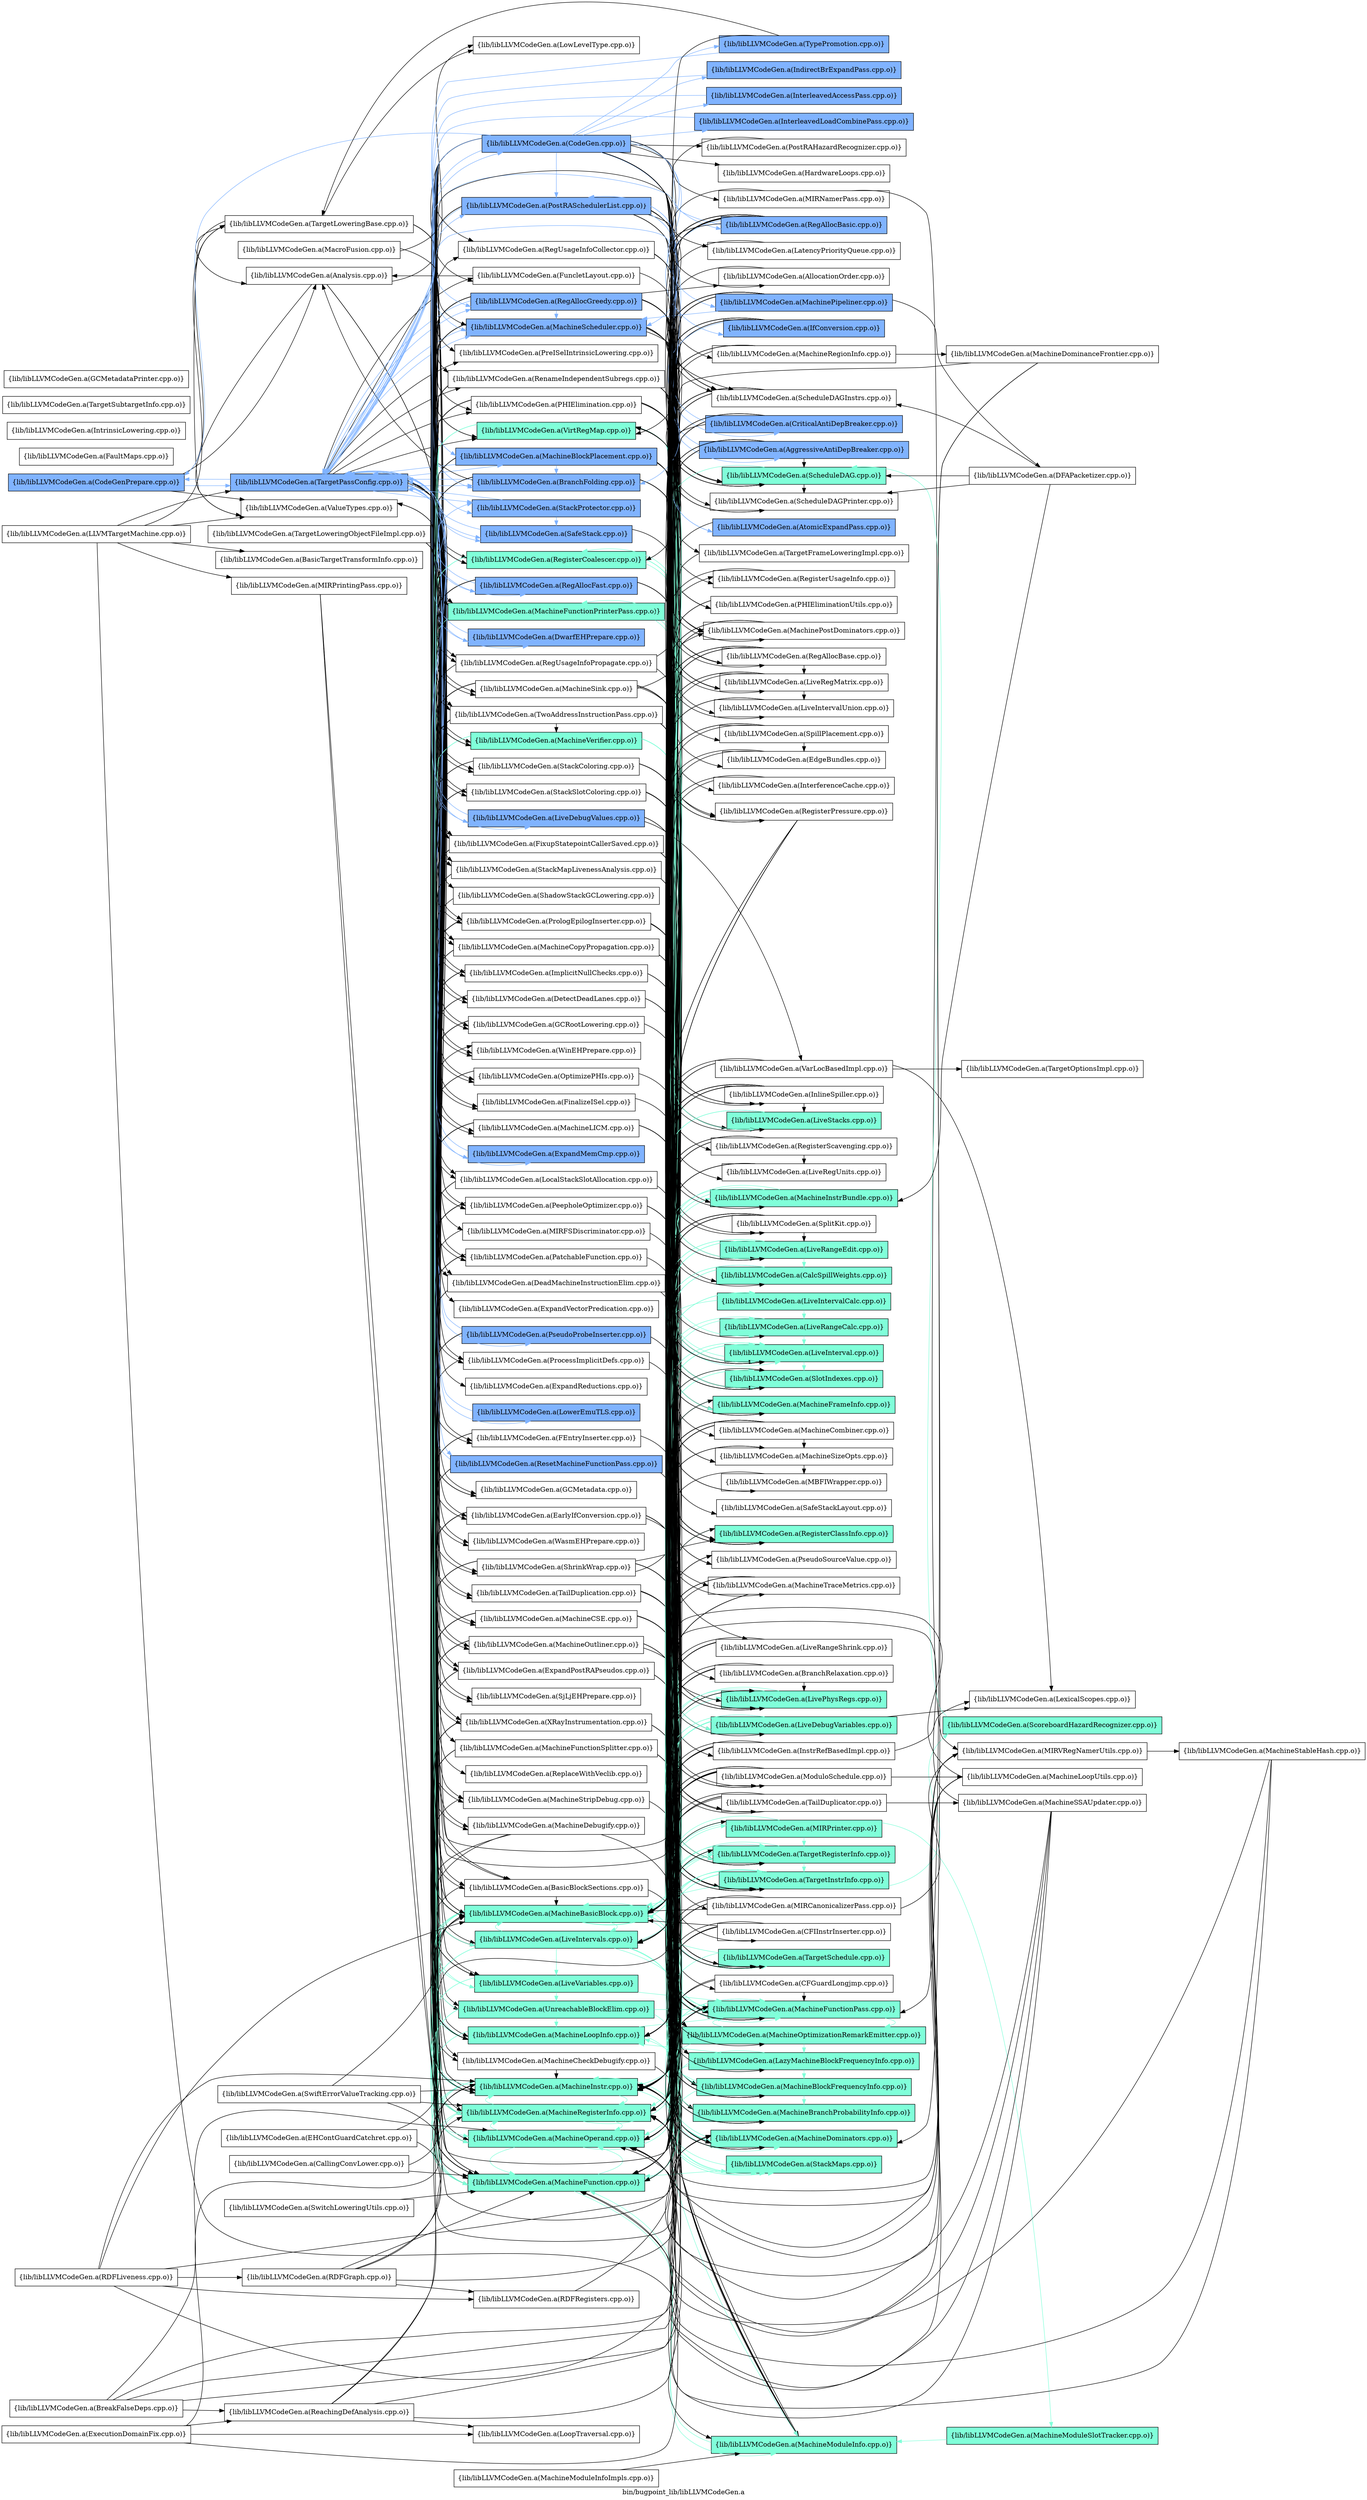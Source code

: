 digraph "bin/bugpoint_lib/libLLVMCodeGen.a" {
	label="bin/bugpoint_lib/libLLVMCodeGen.a";
	rankdir=LR;
	{ rank=same; Node0x562dae469b58;  }
	{ rank=same; Node0x562dae46aa58; Node0x562dae47d1a8; Node0x562dae47c9d8; Node0x562dae46be08;  }
	{ rank=same; Node0x562dae484548; Node0x562dae484c28; Node0x562dae48a768; Node0x562dae47d338; Node0x562dae48b988; Node0x562dae48d288; Node0x562dae46b6d8; Node0x562dae46c448; Node0x562dae46cf38; Node0x562dae468c58; Node0x562dae487e78; Node0x562dae488ff8; Node0x562dae48a5d8; Node0x562dae47c8e8; Node0x562dae4889b8; Node0x562dae484818; Node0x562dae485df8; Node0x562dae485038; Node0x562dae47e2d8; Node0x562dae47cca8; Node0x562dae4885f8; Node0x562dae489868; Node0x562dae481a78; Node0x562dae4815c8; Node0x562dae4802b8; Node0x562dae47fcc8; Node0x562dae47ff98; Node0x562dae47f818; Node0x562dae47e9b8; Node0x562dae47d7e8; Node0x562dae479058; Node0x562dae476fd8; Node0x562dae480178; Node0x562dae4808f8; Node0x562dae47e4b8; Node0x562dae47ebe8; Node0x562dae47f408; Node0x562dae47d1f8; Node0x562dae47ddd8; Node0x562dae47e058; Node0x562dae47c4d8; Node0x562dae47c7a8; Node0x562dae479f08; Node0x562dae47bbc8; Node0x562dae47bf38; Node0x562dae475098; Node0x562dae479288; Node0x562dae478ec8; Node0x562dae477c08; Node0x562dae470d18; Node0x562dae4718f8; Node0x562dae486258; Node0x562dae480358; Node0x562dae47f458; Node0x562dae47ee18; Node0x562dae483008; Node0x562dae482f18; Node0x562dae4820b8; Node0x562dae481f78; Node0x562dae47a2c8; Node0x562dae47a9a8; Node0x562dae47b308; Node0x562dae47b998; Node0x562dae481118; Node0x562dae481348; Node0x562dae481f28; Node0x562dae482248; Node0x562dae482ce8; Node0x562dae482fb8; Node0x562dae46c678; Node0x562dae46b9f8; Node0x562dae46b0e8; Node0x562dae46a508; Node0x562dae46acd8; Node0x562dae46a2d8; Node0x562dae469158;  }
	{ rank=same; Node0x562dae467fd8; Node0x562dae468528; Node0x562dae48bcf8; Node0x562dae488d78; Node0x562dae488fa8; Node0x562dae47ed78; Node0x562dae489458; Node0x562dae48c9c8; Node0x562dae489958; Node0x562dae483b98; Node0x562dae489ea8; Node0x562dae485d08; Node0x562dae47d608; Node0x562dae48ac68; Node0x562dae47dbf8; Node0x562dae46d848; Node0x562dae467808; Node0x562dae466ae8; Node0x562dae485538; Node0x562dae486a78; Node0x562dae487108; Node0x562dae48cd38; Node0x562dae48cf68; Node0x562dae4886e8; Node0x562dae487fb8; Node0x562dae48a358; Node0x562dae48adf8; Node0x562dae48c978; Node0x562dae489908; Node0x562dae48a9e8; Node0x562dae488a08; Node0x562dae47cc08; Node0x562dae4897c8; Node0x562dae4698d8; Node0x562dae482838; Node0x562dae481ca8; Node0x562dae47e698; Node0x562dae46ae68; Node0x562dae466778; Node0x562dae465be8; Node0x562dae487d38; Node0x562dae47d0b8; Node0x562dae479af8; Node0x562dae479508; Node0x562dae47b4e8; Node0x562dae47ae08; Node0x562dae4781a8; Node0x562dae478928; Node0x562dae468168; Node0x562dae46b318; Node0x562dae46a968; Node0x562dae46e978; Node0x562dae46e1a8; Node0x562dae469e28; Node0x562dae465f08; Node0x562dae48ae98; Node0x562dae47fa48; Node0x562dae47aef8; Node0x562dae47b768; Node0x562dae47cf28; Node0x562dae47df18; Node0x562dae4757c8; Node0x562dae474918; Node0x562dae478a18; Node0x562dae485fd8; Node0x562dae4800d8; Node0x562dae46d1b8; Node0x562dae477488; Node0x562dae4779d8; Node0x562dae488cd8; Node0x562dae47f1d8; Node0x562dae48b2a8; Node0x562dae48ba78;  }
	{ rank=same; Node0x562dae489d18; Node0x562dae489bd8; Node0x562dae47d978; Node0x562dae47a458; Node0x562dae47d928; Node0x562dae474be8; Node0x562dae475188; Node0x562dae48bb18; Node0x562dae47bda8;  }
	{ rank=same; Node0x562dae469b58;  }
	{ rank=same; Node0x562dae46aa58; Node0x562dae47d1a8; Node0x562dae47c9d8; Node0x562dae46be08;  }
	{ rank=same; Node0x562dae484548; Node0x562dae484c28; Node0x562dae48a768; Node0x562dae47d338; Node0x562dae48b988; Node0x562dae48d288; Node0x562dae46b6d8; Node0x562dae46c448; Node0x562dae46cf38; Node0x562dae468c58; Node0x562dae487e78; Node0x562dae488ff8; Node0x562dae48a5d8; Node0x562dae47c8e8; Node0x562dae4889b8; Node0x562dae484818; Node0x562dae485df8; Node0x562dae485038; Node0x562dae47e2d8; Node0x562dae47cca8; Node0x562dae4885f8; Node0x562dae489868; Node0x562dae481a78; Node0x562dae4815c8; Node0x562dae4802b8; Node0x562dae47fcc8; Node0x562dae47ff98; Node0x562dae47f818; Node0x562dae47e9b8; Node0x562dae47d7e8; Node0x562dae479058; Node0x562dae476fd8; Node0x562dae480178; Node0x562dae4808f8; Node0x562dae47e4b8; Node0x562dae47ebe8; Node0x562dae47f408; Node0x562dae47d1f8; Node0x562dae47ddd8; Node0x562dae47e058; Node0x562dae47c4d8; Node0x562dae47c7a8; Node0x562dae479f08; Node0x562dae47bbc8; Node0x562dae47bf38; Node0x562dae475098; Node0x562dae479288; Node0x562dae478ec8; Node0x562dae477c08; Node0x562dae470d18; Node0x562dae4718f8; Node0x562dae486258; Node0x562dae480358; Node0x562dae47f458; Node0x562dae47ee18; Node0x562dae483008; Node0x562dae482f18; Node0x562dae4820b8; Node0x562dae481f78; Node0x562dae47a2c8; Node0x562dae47a9a8; Node0x562dae47b308; Node0x562dae47b998; Node0x562dae481118; Node0x562dae481348; Node0x562dae481f28; Node0x562dae482248; Node0x562dae482ce8; Node0x562dae482fb8; Node0x562dae46c678; Node0x562dae46b9f8; Node0x562dae46b0e8; Node0x562dae46a508; Node0x562dae46acd8; Node0x562dae46a2d8; Node0x562dae469158;  }
	{ rank=same; Node0x562dae467fd8; Node0x562dae468528; Node0x562dae48bcf8; Node0x562dae488d78; Node0x562dae488fa8; Node0x562dae47ed78; Node0x562dae489458; Node0x562dae48c9c8; Node0x562dae489958; Node0x562dae483b98; Node0x562dae489ea8; Node0x562dae485d08; Node0x562dae47d608; Node0x562dae48ac68; Node0x562dae47dbf8; Node0x562dae46d848; Node0x562dae467808; Node0x562dae466ae8; Node0x562dae485538; Node0x562dae486a78; Node0x562dae487108; Node0x562dae48cd38; Node0x562dae48cf68; Node0x562dae4886e8; Node0x562dae487fb8; Node0x562dae48a358; Node0x562dae48adf8; Node0x562dae48c978; Node0x562dae489908; Node0x562dae48a9e8; Node0x562dae488a08; Node0x562dae47cc08; Node0x562dae4897c8; Node0x562dae4698d8; Node0x562dae482838; Node0x562dae481ca8; Node0x562dae47e698; Node0x562dae46ae68; Node0x562dae466778; Node0x562dae465be8; Node0x562dae487d38; Node0x562dae47d0b8; Node0x562dae479af8; Node0x562dae479508; Node0x562dae47b4e8; Node0x562dae47ae08; Node0x562dae4781a8; Node0x562dae478928; Node0x562dae468168; Node0x562dae46b318; Node0x562dae46a968; Node0x562dae46e978; Node0x562dae46e1a8; Node0x562dae469e28; Node0x562dae465f08; Node0x562dae48ae98; Node0x562dae47fa48; Node0x562dae47aef8; Node0x562dae47b768; Node0x562dae47cf28; Node0x562dae47df18; Node0x562dae4757c8; Node0x562dae474918; Node0x562dae478a18; Node0x562dae485fd8; Node0x562dae4800d8; Node0x562dae46d1b8; Node0x562dae477488; Node0x562dae4779d8; Node0x562dae488cd8; Node0x562dae47f1d8; Node0x562dae48b2a8; Node0x562dae48ba78;  }
	{ rank=same; Node0x562dae489d18; Node0x562dae489bd8; Node0x562dae47d978; Node0x562dae47a458; Node0x562dae47d928; Node0x562dae474be8; Node0x562dae475188; Node0x562dae48bb18; Node0x562dae47bda8;  }

	Node0x562dae469b58 [shape=record,shape=box,group=2,style=filled,fillcolor="0.600000 0.5 1",label="{lib/libLLVMCodeGen.a(CodeGenPrepare.cpp.o)}"];
	Node0x562dae469b58 -> Node0x562dae46aa58;
	Node0x562dae469b58 -> Node0x562dae47d1a8;
	Node0x562dae469b58 -> Node0x562dae47c9d8[color="0.600000 0.5 1"];
	Node0x562dae469b58 -> Node0x562dae46be08;
	Node0x562dae46c448 [shape=record,shape=box,group=2,style=filled,fillcolor="0.600000 0.5 1",label="{lib/libLLVMCodeGen.a(ExpandMemCmp.cpp.o)}"];
	Node0x562dae46c448 -> Node0x562dae47c9d8[color="0.600000 0.5 1"];
	Node0x562dae46cf38 [shape=record,shape=box,group=0,label="{lib/libLLVMCodeGen.a(ExpandVectorPredication.cpp.o)}"];
	Node0x562dae46e978 [shape=record,shape=box,group=0,label="{lib/libLLVMCodeGen.a(HardwareLoops.cpp.o)}"];
	Node0x562dae485038 [shape=record,shape=box,group=2,style=filled,fillcolor="0.600000 0.5 1",label="{lib/libLLVMCodeGen.a(SafeStack.cpp.o)}"];
	Node0x562dae485038 -> Node0x562dae48adf8;
	Node0x562dae485038 -> Node0x562dae47c9d8[color="0.600000 0.5 1"];
	Node0x562dae46dbb8 [shape=record,shape=box,group=0,label="{lib/libLLVMCodeGen.a(FaultMaps.cpp.o)}"];
	Node0x562dae47d338 [shape=record,shape=box,group=1,style=filled,fillcolor="0.450000 0.5 1",label="{lib/libLLVMCodeGen.a(MachineFunction.cpp.o)}"];
	Node0x562dae47d338 -> Node0x562dae484c28[color="0.450000 0.5 1"];
	Node0x562dae47d338 -> Node0x562dae48c9c8[color="0.450000 0.5 1"];
	Node0x562dae47d338 -> Node0x562dae48a768[color="0.450000 0.5 1"];
	Node0x562dae47d338 -> Node0x562dae489958[color="0.450000 0.5 1"];
	Node0x562dae47d338 -> Node0x562dae48b988[color="0.450000 0.5 1"];
	Node0x562dae47d338 -> Node0x562dae48d288[color="0.450000 0.5 1"];
	Node0x562dae47d338 -> Node0x562dae483b98;
	Node0x562dae47d338 -> Node0x562dae47ed78[color="0.450000 0.5 1"];
	Node0x562dae47d338 -> Node0x562dae46acd8;
	Node0x562dae47d608 [shape=record,shape=box,group=1,style=filled,fillcolor="0.450000 0.5 1",label="{lib/libLLVMCodeGen.a(MachineFunctionPass.cpp.o)}"];
	Node0x562dae47d608 -> Node0x562dae488ff8[color="0.450000 0.5 1"];
	Node0x562dae47d608 -> Node0x562dae489958[color="0.450000 0.5 1"];
	Node0x562dae47d608 -> Node0x562dae48ac68[color="0.450000 0.5 1"];
	Node0x562dae48a768 [shape=record,shape=box,group=1,style=filled,fillcolor="0.450000 0.5 1",label="{lib/libLLVMCodeGen.a(MachineInstr.cpp.o)}"];
	Node0x562dae48a768 -> Node0x562dae484c28[color="0.450000 0.5 1"];
	Node0x562dae48a768 -> Node0x562dae47d338[color="0.450000 0.5 1"];
	Node0x562dae48a768 -> Node0x562dae48b988[color="0.450000 0.5 1"];
	Node0x562dae48a768 -> Node0x562dae48d288[color="0.450000 0.5 1"];
	Node0x562dae48a768 -> Node0x562dae489458[color="0.450000 0.5 1"];
	Node0x562dae48a768 -> Node0x562dae47ed78[color="0.450000 0.5 1"];
	Node0x562dae48bca8 [shape=record,shape=box,group=0,label="{lib/libLLVMCodeGen.a(MachineModuleInfoImpls.cpp.o)}"];
	Node0x562dae48bca8 -> Node0x562dae489958;
	Node0x562dae489458 [shape=record,shape=box,group=1,style=filled,fillcolor="0.450000 0.5 1",label="{lib/libLLVMCodeGen.a(StackMaps.cpp.o)}"];
	Node0x562dae489458 -> Node0x562dae47d338[color="0.450000 0.5 1"];
	Node0x562dae489458 -> Node0x562dae48a768[color="0.450000 0.5 1"];
	Node0x562dae489458 -> Node0x562dae47ed78[color="0.450000 0.5 1"];
	Node0x562dae484c28 [shape=record,shape=box,group=1,style=filled,fillcolor="0.450000 0.5 1",label="{lib/libLLVMCodeGen.a(MachineBasicBlock.cpp.o)}"];
	Node0x562dae484c28 -> Node0x562dae468c58[color="0.450000 0.5 1"];
	Node0x562dae484c28 -> Node0x562dae467fd8[color="0.450000 0.5 1"];
	Node0x562dae484c28 -> Node0x562dae468528[color="0.450000 0.5 1"];
	Node0x562dae484c28 -> Node0x562dae487e78[color="0.450000 0.5 1"];
	Node0x562dae484c28 -> Node0x562dae48bcf8[color="0.450000 0.5 1"];
	Node0x562dae484c28 -> Node0x562dae47d338[color="0.450000 0.5 1"];
	Node0x562dae484c28 -> Node0x562dae488d78[color="0.450000 0.5 1"];
	Node0x562dae484c28 -> Node0x562dae48a768[color="0.450000 0.5 1"];
	Node0x562dae484c28 -> Node0x562dae48a5d8[color="0.450000 0.5 1"];
	Node0x562dae484c28 -> Node0x562dae48d288[color="0.450000 0.5 1"];
	Node0x562dae484c28 -> Node0x562dae488fa8[color="0.450000 0.5 1"];
	Node0x562dae484c28 -> Node0x562dae47ed78[color="0.450000 0.5 1"];
	Node0x562dae48d288 [shape=record,shape=box,group=1,style=filled,fillcolor="0.450000 0.5 1",label="{lib/libLLVMCodeGen.a(MachineRegisterInfo.cpp.o)}"];
	Node0x562dae48d288 -> Node0x562dae484c28[color="0.450000 0.5 1"];
	Node0x562dae48d288 -> Node0x562dae47d338[color="0.450000 0.5 1"];
	Node0x562dae48d288 -> Node0x562dae48a768[color="0.450000 0.5 1"];
	Node0x562dae48d288 -> Node0x562dae48b988[color="0.450000 0.5 1"];
	Node0x562dae48d288 -> Node0x562dae47ed78[color="0.450000 0.5 1"];
	Node0x562dae466778 [shape=record,shape=box,group=0,label="{lib/libLLVMCodeGen.a(LiveRegMatrix.cpp.o)}"];
	Node0x562dae466778 -> Node0x562dae468c58;
	Node0x562dae466778 -> Node0x562dae467fd8;
	Node0x562dae466778 -> Node0x562dae465be8;
	Node0x562dae466778 -> Node0x562dae47d608;
	Node0x562dae466778 -> Node0x562dae46b0e8;
	Node0x562dae48b988 [shape=record,shape=box,group=1,style=filled,fillcolor="0.450000 0.5 1",label="{lib/libLLVMCodeGen.a(MachineOperand.cpp.o)}"];
	Node0x562dae48b988 -> Node0x562dae484c28[color="0.450000 0.5 1"];
	Node0x562dae48b988 -> Node0x562dae47d338[color="0.450000 0.5 1"];
	Node0x562dae48b988 -> Node0x562dae48d288[color="0.450000 0.5 1"];
	Node0x562dae48b988 -> Node0x562dae489ea8[color="0.450000 0.5 1"];
	Node0x562dae48b988 -> Node0x562dae483b98;
	Node0x562dae48b988 -> Node0x562dae47ed78[color="0.450000 0.5 1"];
	Node0x562dae47ed78 [shape=record,shape=box,group=1,style=filled,fillcolor="0.450000 0.5 1",label="{lib/libLLVMCodeGen.a(TargetRegisterInfo.cpp.o)}"];
	Node0x562dae47ed78 -> Node0x562dae48d288[color="0.450000 0.5 1"];
	Node0x562dae47ed78 -> Node0x562dae48a358[color="0.450000 0.5 1"];
	Node0x562dae46b9a8 [shape=record,shape=box,group=0,label="{lib/libLLVMCodeGen.a(CallingConvLower.cpp.o)}"];
	Node0x562dae46b9a8 -> Node0x562dae48c9c8;
	Node0x562dae46b9a8 -> Node0x562dae47d338;
	Node0x562dae469108 [shape=record,shape=box,group=0,label="{lib/libLLVMCodeGen.a(IntrinsicLowering.cpp.o)}"];
	Node0x562dae48c9c8 [shape=record,shape=box,group=1,style=filled,fillcolor="0.450000 0.5 1",label="{lib/libLLVMCodeGen.a(MachineFrameInfo.cpp.o)}"];
	Node0x562dae48c9c8 -> Node0x562dae48d288[color="0.450000 0.5 1"];
	Node0x562dae47d1a8 [shape=record,shape=box,group=0,label="{lib/libLLVMCodeGen.a(TargetLoweringBase.cpp.o)}"];
	Node0x562dae47d1a8 -> Node0x562dae46aa58;
	Node0x562dae47d1a8 -> Node0x562dae484548;
	Node0x562dae47d1a8 -> Node0x562dae484c28;
	Node0x562dae47d1a8 -> Node0x562dae47d338;
	Node0x562dae47d1a8 -> Node0x562dae48a768;
	Node0x562dae47d1a8 -> Node0x562dae48b988;
	Node0x562dae47d1a8 -> Node0x562dae48d288;
	Node0x562dae47d1a8 -> Node0x562dae46be08;
	Node0x562dae46be08 [shape=record,shape=box,group=0,label="{lib/libLLVMCodeGen.a(ValueTypes.cpp.o)}"];
	Node0x562dae468528 [shape=record,shape=box,group=1,style=filled,fillcolor="0.450000 0.5 1",label="{lib/libLLVMCodeGen.a(LivePhysRegs.cpp.o)}"];
	Node0x562dae468528 -> Node0x562dae484c28[color="0.450000 0.5 1"];
	Node0x562dae468528 -> Node0x562dae48a768[color="0.450000 0.5 1"];
	Node0x562dae468528 -> Node0x562dae48d288[color="0.450000 0.5 1"];
	Node0x562dae468528 -> Node0x562dae47ed78[color="0.450000 0.5 1"];
	Node0x562dae487e78 [shape=record,shape=box,group=1,style=filled,fillcolor="0.450000 0.5 1",label="{lib/libLLVMCodeGen.a(LiveVariables.cpp.o)}"];
	Node0x562dae487e78 -> Node0x562dae484c28[color="0.450000 0.5 1"];
	Node0x562dae487e78 -> Node0x562dae47d608[color="0.450000 0.5 1"];
	Node0x562dae487e78 -> Node0x562dae48a768[color="0.450000 0.5 1"];
	Node0x562dae487e78 -> Node0x562dae48d288[color="0.450000 0.5 1"];
	Node0x562dae487e78 -> Node0x562dae46b9f8[color="0.450000 0.5 1"];
	Node0x562dae48bcf8 [shape=record,shape=box,group=1,style=filled,fillcolor="0.450000 0.5 1",label="{lib/libLLVMCodeGen.a(MachineDominators.cpp.o)}"];
	Node0x562dae48bcf8 -> Node0x562dae484c28[color="0.450000 0.5 1"];
	Node0x562dae48bcf8 -> Node0x562dae47d608[color="0.450000 0.5 1"];
	Node0x562dae48a358 [shape=record,shape=box,group=1,style=filled,fillcolor="0.450000 0.5 1",label="{lib/libLLVMCodeGen.a(TargetInstrInfo.cpp.o)}"];
	Node0x562dae48a358 -> Node0x562dae484c28[color="0.450000 0.5 1"];
	Node0x562dae48a358 -> Node0x562dae47d338[color="0.450000 0.5 1"];
	Node0x562dae48a358 -> Node0x562dae48a768[color="0.450000 0.5 1"];
	Node0x562dae48a358 -> Node0x562dae48b988[color="0.450000 0.5 1"];
	Node0x562dae48a358 -> Node0x562dae48d288[color="0.450000 0.5 1"];
	Node0x562dae48a358 -> Node0x562dae489458[color="0.450000 0.5 1"];
	Node0x562dae48a358 -> Node0x562dae489bd8[color="0.450000 0.5 1"];
	Node0x562dae48a358 -> Node0x562dae46d848[color="0.450000 0.5 1"];
	Node0x562dae488cd8 [shape=record,shape=box,group=0,label="{lib/libLLVMCodeGen.a(TargetFrameLoweringImpl.cpp.o)}"];
	Node0x562dae488cd8 -> Node0x562dae48d288;
	Node0x562dae47bda8 [shape=record,shape=box,group=0,label="{lib/libLLVMCodeGen.a(TargetOptionsImpl.cpp.o)}"];
	Node0x562dae46de38 [shape=record,shape=box,group=0,label="{lib/libLLVMCodeGen.a(TargetSubtargetInfo.cpp.o)}"];
	Node0x562dae48b618 [shape=record,shape=box,group=0,label="{lib/libLLVMCodeGen.a(MacroFusion.cpp.o)}"];
	Node0x562dae48b618 -> Node0x562dae47c8e8;
	Node0x562dae48b618 -> Node0x562dae48cf68;
	Node0x562dae468168 [shape=record,shape=box,group=2,style=filled,fillcolor="0.600000 0.5 1",label="{lib/libLLVMCodeGen.a(AtomicExpandPass.cpp.o)}"];
	Node0x562dae468168 -> Node0x562dae47c9d8[color="0.600000 0.5 1"];
	Node0x562dae468168 -> Node0x562dae46be08;
	Node0x562dae46c998 [shape=record,shape=box,group=0,label="{lib/libLLVMCodeGen.a(BasicTargetTransformInfo.cpp.o)}"];
	Node0x562dae46c218 [shape=record,shape=box,group=0,label="{lib/libLLVMCodeGen.a(BreakFalseDeps.cpp.o)}"];
	Node0x562dae46c218 -> Node0x562dae468528;
	Node0x562dae46c218 -> Node0x562dae47d608;
	Node0x562dae46c218 -> Node0x562dae48b988;
	Node0x562dae46c218 -> Node0x562dae486d98;
	Node0x562dae46c218 -> Node0x562dae486a78;
	Node0x562dae46b318 [shape=record,shape=box,group=0,label="{lib/libLLVMCodeGen.a(CFGuardLongjmp.cpp.o)}"];
	Node0x562dae46b318 -> Node0x562dae47d338;
	Node0x562dae46b318 -> Node0x562dae47d608;
	Node0x562dae46b318 -> Node0x562dae48a768;
	Node0x562dae46a968 [shape=record,shape=box,group=0,label="{lib/libLLVMCodeGen.a(CFIInstrInserter.cpp.o)}"];
	Node0x562dae46a968 -> Node0x562dae484c28;
	Node0x562dae46a968 -> Node0x562dae47d338;
	Node0x562dae46a968 -> Node0x562dae47d608;
	Node0x562dae46a968 -> Node0x562dae48a768;
	Node0x562dae46b6d8 [shape=record,shape=box,group=0,label="{lib/libLLVMCodeGen.a(EarlyIfConversion.cpp.o)}"];
	Node0x562dae46b6d8 -> Node0x562dae484c28;
	Node0x562dae46b6d8 -> Node0x562dae485d08;
	Node0x562dae46b6d8 -> Node0x562dae48bcf8;
	Node0x562dae46b6d8 -> Node0x562dae47d338;
	Node0x562dae46b6d8 -> Node0x562dae47d608;
	Node0x562dae46b6d8 -> Node0x562dae48a768;
	Node0x562dae46b6d8 -> Node0x562dae48a5d8;
	Node0x562dae46b6d8 -> Node0x562dae48b988;
	Node0x562dae46b6d8 -> Node0x562dae48ac68;
	Node0x562dae46b6d8 -> Node0x562dae48d288;
	Node0x562dae46b6d8 -> Node0x562dae47dbf8;
	Node0x562dae46b6d8 -> Node0x562dae46d848;
	Node0x562dae46bb88 [shape=record,shape=box,group=0,label="{lib/libLLVMCodeGen.a(EHContGuardCatchret.cpp.o)}"];
	Node0x562dae46bb88 -> Node0x562dae484c28;
	Node0x562dae46bb88 -> Node0x562dae47d608;
	Node0x562dae46cb28 [shape=record,shape=box,group=0,label="{lib/libLLVMCodeGen.a(ExecutionDomainFix.cpp.o)}"];
	Node0x562dae46cb28 -> Node0x562dae483be8;
	Node0x562dae46cb28 -> Node0x562dae47d608;
	Node0x562dae46cb28 -> Node0x562dae48d288;
	Node0x562dae46cb28 -> Node0x562dae486d98;
	Node0x562dae46e1a8 [shape=record,shape=box,group=2,style=filled,fillcolor="0.600000 0.5 1",label="{lib/libLLVMCodeGen.a(IndirectBrExpandPass.cpp.o)}"];
	Node0x562dae46e1a8 -> Node0x562dae47c9d8[color="0.600000 0.5 1"];
	Node0x562dae469e28 [shape=record,shape=box,group=2,style=filled,fillcolor="0.600000 0.5 1",label="{lib/libLLVMCodeGen.a(InterleavedAccessPass.cpp.o)}"];
	Node0x562dae469e28 -> Node0x562dae47c9d8[color="0.600000 0.5 1"];
	Node0x562dae465f08 [shape=record,shape=box,group=0,label="{lib/libLLVMCodeGen.a(LiveRangeShrink.cpp.o)}"];
	Node0x562dae465f08 -> Node0x562dae484c28;
	Node0x562dae465f08 -> Node0x562dae47d608;
	Node0x562dae465f08 -> Node0x562dae48a768;
	Node0x562dae465f08 -> Node0x562dae48d288;
	Node0x562dae4834b8 [shape=record,shape=box,group=0,label="{lib/libLLVMCodeGen.a(LLVMTargetMachine.cpp.o)}"];
	Node0x562dae4834b8 -> Node0x562dae46c998;
	Node0x562dae4834b8 -> Node0x562dae489958;
	Node0x562dae4834b8 -> Node0x562dae48a498;
	Node0x562dae4834b8 -> Node0x562dae47d1a8;
	Node0x562dae4834b8 -> Node0x562dae47c9d8;
	Node0x562dae4834b8 -> Node0x562dae46be08;
	Node0x562dae48ae98 [shape=record,shape=box,group=0,label="{lib/libLLVMCodeGen.a(MachineCombiner.cpp.o)}"];
	Node0x562dae48ae98 -> Node0x562dae4698d8;
	Node0x562dae48ae98 -> Node0x562dae484c28;
	Node0x562dae48ae98 -> Node0x562dae48bcf8;
	Node0x562dae48ae98 -> Node0x562dae47d338;
	Node0x562dae48ae98 -> Node0x562dae47d608;
	Node0x562dae48ae98 -> Node0x562dae48a768;
	Node0x562dae48ae98 -> Node0x562dae48a5d8;
	Node0x562dae48ae98 -> Node0x562dae48d288;
	Node0x562dae48ae98 -> Node0x562dae47cc08;
	Node0x562dae48ae98 -> Node0x562dae47dbf8;
	Node0x562dae48ae98 -> Node0x562dae486a78;
	Node0x562dae48ae98 -> Node0x562dae46d848;
	Node0x562dae47c8e8 [shape=record,shape=box,group=2,style=filled,fillcolor="0.600000 0.5 1",label="{lib/libLLVMCodeGen.a(MachineScheduler.cpp.o)}"];
	Node0x562dae47c8e8 -> Node0x562dae468c58;
	Node0x562dae47c8e8 -> Node0x562dae467fd8;
	Node0x562dae47c8e8 -> Node0x562dae484c28;
	Node0x562dae47c8e8 -> Node0x562dae48bcf8;
	Node0x562dae47c8e8 -> Node0x562dae47d338;
	Node0x562dae47c8e8 -> Node0x562dae47d608;
	Node0x562dae47c8e8 -> Node0x562dae48a768;
	Node0x562dae47c8e8 -> Node0x562dae48a5d8;
	Node0x562dae47c8e8 -> Node0x562dae4889b8;
	Node0x562dae47c8e8 -> Node0x562dae486a78;
	Node0x562dae47c8e8 -> Node0x562dae487108;
	Node0x562dae47c8e8 -> Node0x562dae48cd38;
	Node0x562dae47c8e8 -> Node0x562dae48cf68;
	Node0x562dae47c8e8 -> Node0x562dae488fa8;
	Node0x562dae47c8e8 -> Node0x562dae47c9d8[color="0.600000 0.5 1"];
	Node0x562dae47c8e8 -> Node0x562dae46d848;
	Node0x562dae484818 [shape=record,shape=box,group=2,style=filled,fillcolor="0.600000 0.5 1",label="{lib/libLLVMCodeGen.a(PseudoProbeInserter.cpp.o)}"];
	Node0x562dae484818 -> Node0x562dae484c28;
	Node0x562dae484818 -> Node0x562dae47d338;
	Node0x562dae484818 -> Node0x562dae47d608;
	Node0x562dae484818 -> Node0x562dae48a768;
	Node0x562dae484818 -> Node0x562dae47c9d8[color="0.600000 0.5 1"];
	Node0x562dae486d98 [shape=record,shape=box,group=0,label="{lib/libLLVMCodeGen.a(ReachingDefAnalysis.cpp.o)}"];
	Node0x562dae486d98 -> Node0x562dae468528;
	Node0x562dae486d98 -> Node0x562dae483be8;
	Node0x562dae486d98 -> Node0x562dae484c28;
	Node0x562dae486d98 -> Node0x562dae47d608;
	Node0x562dae486d98 -> Node0x562dae48a768;
	Node0x562dae47d658 [shape=record,shape=box,group=0,label="{lib/libLLVMCodeGen.a(TargetLoweringObjectFileImpl.cpp.o)}"];
	Node0x562dae47d658 -> Node0x562dae484c28;
	Node0x562dae47d658 -> Node0x562dae47d338;
	Node0x562dae47d658 -> Node0x562dae47e2d8;
	Node0x562dae47c9d8 [shape=record,shape=box,group=2,style=filled,fillcolor="0.600000 0.5 1",label="{lib/libLLVMCodeGen.a(TargetPassConfig.cpp.o)}"];
	Node0x562dae47c9d8 -> Node0x562dae469b58[color="0.600000 0.5 1"];
	Node0x562dae47c9d8 -> Node0x562dae46b6d8;
	Node0x562dae47c9d8 -> Node0x562dae46c448[color="0.600000 0.5 1"];
	Node0x562dae47c9d8 -> Node0x562dae46cf38;
	Node0x562dae47c9d8 -> Node0x562dae468c58;
	Node0x562dae47c9d8 -> Node0x562dae487e78;
	Node0x562dae47c9d8 -> Node0x562dae488ff8;
	Node0x562dae47c9d8 -> Node0x562dae48a5d8;
	Node0x562dae47c9d8 -> Node0x562dae47c8e8[color="0.600000 0.5 1"];
	Node0x562dae47c9d8 -> Node0x562dae4889b8;
	Node0x562dae47c9d8 -> Node0x562dae484818[color="0.600000 0.5 1"];
	Node0x562dae47c9d8 -> Node0x562dae485df8;
	Node0x562dae47c9d8 -> Node0x562dae485038[color="0.600000 0.5 1"];
	Node0x562dae47c9d8 -> Node0x562dae47e2d8;
	Node0x562dae47c9d8 -> Node0x562dae47cca8[color="0.600000 0.5 1"];
	Node0x562dae47c9d8 -> Node0x562dae4885f8[color="0.600000 0.5 1"];
	Node0x562dae47c9d8 -> Node0x562dae489868;
	Node0x562dae47c9d8 -> Node0x562dae481a78[color="0.600000 0.5 1"];
	Node0x562dae47c9d8 -> Node0x562dae4815c8;
	Node0x562dae47c9d8 -> Node0x562dae4802b8;
	Node0x562dae47c9d8 -> Node0x562dae47fcc8;
	Node0x562dae47c9d8 -> Node0x562dae47ff98;
	Node0x562dae47c9d8 -> Node0x562dae47f818;
	Node0x562dae47c9d8 -> Node0x562dae47e9b8;
	Node0x562dae47c9d8 -> Node0x562dae47d7e8[color="0.600000 0.5 1"];
	Node0x562dae47c9d8 -> Node0x562dae479058[color="0.600000 0.5 1"];
	Node0x562dae47c9d8 -> Node0x562dae476fd8[color="0.600000 0.5 1"];
	Node0x562dae47c9d8 -> Node0x562dae480178;
	Node0x562dae47c9d8 -> Node0x562dae4808f8;
	Node0x562dae47c9d8 -> Node0x562dae47e4b8;
	Node0x562dae47c9d8 -> Node0x562dae47ebe8[color="0.600000 0.5 1"];
	Node0x562dae47c9d8 -> Node0x562dae47f408;
	Node0x562dae47c9d8 -> Node0x562dae47d1f8;
	Node0x562dae47c9d8 -> Node0x562dae47ddd8;
	Node0x562dae47c9d8 -> Node0x562dae47e058;
	Node0x562dae47c9d8 -> Node0x562dae47c4d8;
	Node0x562dae47c9d8 -> Node0x562dae47c7a8;
	Node0x562dae47c9d8 -> Node0x562dae479f08;
	Node0x562dae47c9d8 -> Node0x562dae47bbc8;
	Node0x562dae47c9d8 -> Node0x562dae47bf38;
	Node0x562dae47c9d8 -> Node0x562dae475098;
	Node0x562dae47c9d8 -> Node0x562dae479288;
	Node0x562dae47c9d8 -> Node0x562dae478ec8;
	Node0x562dae47c9d8 -> Node0x562dae477c08;
	Node0x562dae47c9d8 -> Node0x562dae470d18;
	Node0x562dae47c9d8 -> Node0x562dae4718f8;
	Node0x562dae47c9d8 -> Node0x562dae486258;
	Node0x562dae47c9d8 -> Node0x562dae480358;
	Node0x562dae47c9d8 -> Node0x562dae47f458;
	Node0x562dae47c9d8 -> Node0x562dae47ee18;
	Node0x562dae47c9d8 -> Node0x562dae483008;
	Node0x562dae47c9d8 -> Node0x562dae482f18;
	Node0x562dae47c9d8 -> Node0x562dae4820b8;
	Node0x562dae47c9d8 -> Node0x562dae481f78;
	Node0x562dae47c9d8 -> Node0x562dae47a2c8;
	Node0x562dae47c9d8 -> Node0x562dae47a9a8[color="0.600000 0.5 1"];
	Node0x562dae47c9d8 -> Node0x562dae47b308;
	Node0x562dae47c9d8 -> Node0x562dae47b998;
	Node0x562dae47c9d8 -> Node0x562dae481118;
	Node0x562dae47c9d8 -> Node0x562dae481348;
	Node0x562dae47c9d8 -> Node0x562dae481f28[color="0.600000 0.5 1"];
	Node0x562dae47c9d8 -> Node0x562dae482248[color="0.600000 0.5 1"];
	Node0x562dae47c9d8 -> Node0x562dae482ce8;
	Node0x562dae47c9d8 -> Node0x562dae482fb8;
	Node0x562dae47c9d8 -> Node0x562dae46c678;
	Node0x562dae47c9d8 -> Node0x562dae46b9f8;
	Node0x562dae47c9d8 -> Node0x562dae46b0e8;
	Node0x562dae47c9d8 -> Node0x562dae46a508;
	Node0x562dae47c9d8 -> Node0x562dae46acd8;
	Node0x562dae47c9d8 -> Node0x562dae46a2d8;
	Node0x562dae47c9d8 -> Node0x562dae469158[color="0.600000 0.5 1"];
	Node0x562dae489958 [shape=record,shape=box,group=1,style=filled,fillcolor="0.450000 0.5 1",label="{lib/libLLVMCodeGen.a(MachineModuleInfo.cpp.o)}"];
	Node0x562dae489958 -> Node0x562dae47d338[color="0.450000 0.5 1"];
	Node0x562dae48a5d8 [shape=record,shape=box,group=1,style=filled,fillcolor="0.450000 0.5 1",label="{lib/libLLVMCodeGen.a(MachineLoopInfo.cpp.o)}"];
	Node0x562dae48a5d8 -> Node0x562dae484c28[color="0.450000 0.5 1"];
	Node0x562dae48a5d8 -> Node0x562dae48bcf8[color="0.450000 0.5 1"];
	Node0x562dae48a5d8 -> Node0x562dae47d608[color="0.450000 0.5 1"];
	Node0x562dae48a5d8 -> Node0x562dae48a768[color="0.450000 0.5 1"];
	Node0x562dae48a5d8 -> Node0x562dae48d288[color="0.450000 0.5 1"];
	Node0x562dae46ae68 [shape=record,shape=box,group=0,label="{lib/libLLVMCodeGen.a(EdgeBundles.cpp.o)}"];
	Node0x562dae46ae68 -> Node0x562dae484c28;
	Node0x562dae46ae68 -> Node0x562dae47d608;
	Node0x562dae48bb18 [shape=record,shape=box,group=0,label="{lib/libLLVMCodeGen.a(MachineDominanceFrontier.cpp.o)}"];
	Node0x562dae48bb18 -> Node0x562dae484c28;
	Node0x562dae48bb18 -> Node0x562dae48bcf8;
	Node0x562dae48bb18 -> Node0x562dae47d608;
	Node0x562dae483828 [shape=record,shape=box,group=0,label="{lib/libLLVMCodeGen.a(RDFGraph.cpp.o)}"];
	Node0x562dae483828 -> Node0x562dae484c28;
	Node0x562dae483828 -> Node0x562dae48bcf8;
	Node0x562dae483828 -> Node0x562dae47d338;
	Node0x562dae483828 -> Node0x562dae48a768;
	Node0x562dae483828 -> Node0x562dae484fe8;
	Node0x562dae485498 [shape=record,shape=box,group=0,label="{lib/libLLVMCodeGen.a(RDFLiveness.cpp.o)}"];
	Node0x562dae485498 -> Node0x562dae484c28;
	Node0x562dae485498 -> Node0x562dae48bcf8;
	Node0x562dae485498 -> Node0x562dae48a768;
	Node0x562dae485498 -> Node0x562dae483828;
	Node0x562dae485498 -> Node0x562dae484fe8;
	Node0x562dae485498 -> Node0x562dae47ed78;
	Node0x562dae484fe8 [shape=record,shape=box,group=0,label="{lib/libLLVMCodeGen.a(RDFRegisters.cpp.o)}"];
	Node0x562dae484fe8 -> Node0x562dae47ed78;
	Node0x562dae468c58 [shape=record,shape=box,group=1,style=filled,fillcolor="0.450000 0.5 1",label="{lib/libLLVMCodeGen.a(LiveIntervals.cpp.o)}"];
	Node0x562dae468c58 -> Node0x562dae467fd8[color="0.450000 0.5 1"];
	Node0x562dae468c58 -> Node0x562dae467808[color="0.450000 0.5 1"];
	Node0x562dae468c58 -> Node0x562dae466ae8[color="0.450000 0.5 1"];
	Node0x562dae468c58 -> Node0x562dae487e78[color="0.450000 0.5 1"];
	Node0x562dae468c58 -> Node0x562dae484c28[color="0.450000 0.5 1"];
	Node0x562dae468c58 -> Node0x562dae485538[color="0.450000 0.5 1"];
	Node0x562dae468c58 -> Node0x562dae48bcf8[color="0.450000 0.5 1"];
	Node0x562dae468c58 -> Node0x562dae47d338[color="0.450000 0.5 1"];
	Node0x562dae468c58 -> Node0x562dae47d608[color="0.450000 0.5 1"];
	Node0x562dae468c58 -> Node0x562dae48a768[color="0.450000 0.5 1"];
	Node0x562dae468c58 -> Node0x562dae48a5d8[color="0.450000 0.5 1"];
	Node0x562dae468c58 -> Node0x562dae48d288[color="0.450000 0.5 1"];
	Node0x562dae468c58 -> Node0x562dae488fa8[color="0.450000 0.5 1"];
	Node0x562dae468c58 -> Node0x562dae489458[color="0.450000 0.5 1"];
	Node0x562dae468c58 -> Node0x562dae47ed78[color="0.450000 0.5 1"];
	Node0x562dae488fa8 [shape=record,shape=box,group=1,style=filled,fillcolor="0.450000 0.5 1",label="{lib/libLLVMCodeGen.a(SlotIndexes.cpp.o)}"];
	Node0x562dae488fa8 -> Node0x562dae47d608[color="0.450000 0.5 1"];
	Node0x562dae46b0e8 [shape=record,shape=box,group=1,style=filled,fillcolor="0.450000 0.5 1",label="{lib/libLLVMCodeGen.a(VirtRegMap.cpp.o)}"];
	Node0x562dae46b0e8 -> Node0x562dae468c58[color="0.450000 0.5 1"];
	Node0x562dae46b0e8 -> Node0x562dae467fd8[color="0.450000 0.5 1"];
	Node0x562dae46b0e8 -> Node0x562dae484c28[color="0.450000 0.5 1"];
	Node0x562dae46b0e8 -> Node0x562dae48c9c8[color="0.450000 0.5 1"];
	Node0x562dae46b0e8 -> Node0x562dae47d608[color="0.450000 0.5 1"];
	Node0x562dae46b0e8 -> Node0x562dae48a768[color="0.450000 0.5 1"];
	Node0x562dae46b0e8 -> Node0x562dae48b988[color="0.450000 0.5 1"];
	Node0x562dae46b0e8 -> Node0x562dae48d288[color="0.450000 0.5 1"];
	Node0x562dae46b0e8 -> Node0x562dae4886e8[color="0.450000 0.5 1"];
	Node0x562dae46b0e8 -> Node0x562dae488fa8[color="0.450000 0.5 1"];
	Node0x562dae46b0e8 -> Node0x562dae47d0b8[color="0.450000 0.5 1"];
	Node0x562dae46b0e8 -> Node0x562dae47ed78[color="0.450000 0.5 1"];
	Node0x562dae47d978 [shape=record,shape=box,group=0,label="{lib/libLLVMCodeGen.a(MachineSSAUpdater.cpp.o)}"];
	Node0x562dae47d978 -> Node0x562dae484c28;
	Node0x562dae47d978 -> Node0x562dae47d338;
	Node0x562dae47d978 -> Node0x562dae48a768;
	Node0x562dae47d978 -> Node0x562dae48b988;
	Node0x562dae47d978 -> Node0x562dae48d288;
	Node0x562dae4698d8 [shape=record,shape=box,group=1,style=filled,fillcolor="0.450000 0.5 1",label="{lib/libLLVMCodeGen.a(LazyMachineBlockFrequencyInfo.cpp.o)}"];
	Node0x562dae4698d8 -> Node0x562dae485538[color="0.450000 0.5 1"];
	Node0x562dae4698d8 -> Node0x562dae485d08[color="0.450000 0.5 1"];
	Node0x562dae4698d8 -> Node0x562dae48bcf8[color="0.450000 0.5 1"];
	Node0x562dae4698d8 -> Node0x562dae47d608[color="0.450000 0.5 1"];
	Node0x562dae4698d8 -> Node0x562dae48a5d8[color="0.450000 0.5 1"];
	Node0x562dae47cc08 [shape=record,shape=box,group=0,label="{lib/libLLVMCodeGen.a(MachineSizeOpts.cpp.o)}"];
	Node0x562dae47cc08 -> Node0x562dae485538;
	Node0x562dae47cc08 -> Node0x562dae4897c8;
	Node0x562dae46d848 [shape=record,shape=box,group=1,style=filled,fillcolor="0.450000 0.5 1",label="{lib/libLLVMCodeGen.a(TargetSchedule.cpp.o)}"];
	Node0x562dae46d848 -> Node0x562dae48a768[color="0.450000 0.5 1"];
	Node0x562dae46d848 -> Node0x562dae48a358[color="0.450000 0.5 1"];
	Node0x562dae46acd8 [shape=record,shape=box,group=0,label="{lib/libLLVMCodeGen.a(WinEHPrepare.cpp.o)}"];
	Node0x562dae486a78 [shape=record,shape=box,group=1,style=filled,fillcolor="0.450000 0.5 1",label="{lib/libLLVMCodeGen.a(RegisterClassInfo.cpp.o)}"];
	Node0x562dae486a78 -> Node0x562dae48d288[color="0.450000 0.5 1"];
	Node0x562dae46aa58 [shape=record,shape=box,group=0,label="{lib/libLLVMCodeGen.a(Analysis.cpp.o)}"];
	Node0x562dae46aa58 -> Node0x562dae484548;
	Node0x562dae46aa58 -> Node0x562dae484c28;
	Node0x562dae46aa58 -> Node0x562dae48a768;
	Node0x562dae46aa58 -> Node0x562dae46be08;
	Node0x562dae484548 [shape=record,shape=box,group=0,label="{lib/libLLVMCodeGen.a(LowLevelType.cpp.o)}"];
	Node0x562dae485d08 [shape=record,shape=box,group=1,style=filled,fillcolor="0.450000 0.5 1",label="{lib/libLLVMCodeGen.a(MachineBranchProbabilityInfo.cpp.o)}"];
	Node0x562dae485d08 -> Node0x562dae484c28[color="0.450000 0.5 1"];
	Node0x562dae48ac68 [shape=record,shape=box,group=1,style=filled,fillcolor="0.450000 0.5 1",label="{lib/libLLVMCodeGen.a(MachineOptimizationRemarkEmitter.cpp.o)}"];
	Node0x562dae48ac68 -> Node0x562dae4698d8[color="0.450000 0.5 1"];
	Node0x562dae48ac68 -> Node0x562dae485538[color="0.450000 0.5 1"];
	Node0x562dae48ac68 -> Node0x562dae47d608[color="0.450000 0.5 1"];
	Node0x562dae48ac68 -> Node0x562dae48a768[color="0.450000 0.5 1"];
	Node0x562dae47dbf8 [shape=record,shape=box,group=0,label="{lib/libLLVMCodeGen.a(MachineTraceMetrics.cpp.o)}"];
	Node0x562dae47dbf8 -> Node0x562dae484c28;
	Node0x562dae47dbf8 -> Node0x562dae485d08;
	Node0x562dae47dbf8 -> Node0x562dae47d608;
	Node0x562dae47dbf8 -> Node0x562dae48a768;
	Node0x562dae47dbf8 -> Node0x562dae48a5d8;
	Node0x562dae47dbf8 -> Node0x562dae48d288;
	Node0x562dae47dbf8 -> Node0x562dae46d848;
	Node0x562dae483be8 [shape=record,shape=box,group=0,label="{lib/libLLVMCodeGen.a(LoopTraversal.cpp.o)}"];
	Node0x562dae485538 [shape=record,shape=box,group=1,style=filled,fillcolor="0.450000 0.5 1",label="{lib/libLLVMCodeGen.a(MachineBlockFrequencyInfo.cpp.o)}"];
	Node0x562dae485538 -> Node0x562dae484c28[color="0.450000 0.5 1"];
	Node0x562dae485538 -> Node0x562dae485d08[color="0.450000 0.5 1"];
	Node0x562dae485538 -> Node0x562dae47d338[color="0.450000 0.5 1"];
	Node0x562dae485538 -> Node0x562dae47d608[color="0.450000 0.5 1"];
	Node0x562dae485538 -> Node0x562dae48a5d8[color="0.450000 0.5 1"];
	Node0x562dae467fd8 [shape=record,shape=box,group=1,style=filled,fillcolor="0.450000 0.5 1",label="{lib/libLLVMCodeGen.a(LiveInterval.cpp.o)}"];
	Node0x562dae467fd8 -> Node0x562dae48b988[color="0.450000 0.5 1"];
	Node0x562dae467fd8 -> Node0x562dae48d288[color="0.450000 0.5 1"];
	Node0x562dae467fd8 -> Node0x562dae485df8[color="0.450000 0.5 1"];
	Node0x562dae467fd8 -> Node0x562dae488fa8[color="0.450000 0.5 1"];
	Node0x562dae467fd8 -> Node0x562dae47ed78[color="0.450000 0.5 1"];
	Node0x562dae467808 [shape=record,shape=box,group=1,style=filled,fillcolor="0.450000 0.5 1",label="{lib/libLLVMCodeGen.a(LiveRangeCalc.cpp.o)}"];
	Node0x562dae467808 -> Node0x562dae467fd8[color="0.450000 0.5 1"];
	Node0x562dae467808 -> Node0x562dae48bcf8[color="0.450000 0.5 1"];
	Node0x562dae466ae8 [shape=record,shape=box,group=1,style=filled,fillcolor="0.450000 0.5 1",label="{lib/libLLVMCodeGen.a(LiveIntervalCalc.cpp.o)}"];
	Node0x562dae466ae8 -> Node0x562dae467fd8[color="0.450000 0.5 1"];
	Node0x562dae466ae8 -> Node0x562dae467808[color="0.450000 0.5 1"];
	Node0x562dae466ae8 -> Node0x562dae48a768[color="0.450000 0.5 1"];
	Node0x562dae466ae8 -> Node0x562dae48d288[color="0.450000 0.5 1"];
	Node0x562dae485df8 [shape=record,shape=box,group=1,style=filled,fillcolor="0.450000 0.5 1",label="{lib/libLLVMCodeGen.a(RegisterCoalescer.cpp.o)}"];
	Node0x562dae485df8 -> Node0x562dae468c58[color="0.450000 0.5 1"];
	Node0x562dae485df8 -> Node0x562dae467fd8[color="0.450000 0.5 1"];
	Node0x562dae485df8 -> Node0x562dae484c28[color="0.450000 0.5 1"];
	Node0x562dae485df8 -> Node0x562dae48bcf8[color="0.450000 0.5 1"];
	Node0x562dae485df8 -> Node0x562dae47d338[color="0.450000 0.5 1"];
	Node0x562dae485df8 -> Node0x562dae47d608[color="0.450000 0.5 1"];
	Node0x562dae485df8 -> Node0x562dae48a768[color="0.450000 0.5 1"];
	Node0x562dae485df8 -> Node0x562dae48a5d8[color="0.450000 0.5 1"];
	Node0x562dae485df8 -> Node0x562dae48b988[color="0.450000 0.5 1"];
	Node0x562dae485df8 -> Node0x562dae48d288[color="0.450000 0.5 1"];
	Node0x562dae485df8 -> Node0x562dae4889b8[color="0.450000 0.5 1"];
	Node0x562dae485df8 -> Node0x562dae486a78[color="0.450000 0.5 1"];
	Node0x562dae485df8 -> Node0x562dae487fb8[color="0.450000 0.5 1"];
	Node0x562dae485df8 -> Node0x562dae488fa8[color="0.450000 0.5 1"];
	Node0x562dae485df8 -> Node0x562dae48a358[color="0.450000 0.5 1"];
	Node0x562dae485df8 -> Node0x562dae47ed78[color="0.450000 0.5 1"];
	Node0x562dae465be8 [shape=record,shape=box,group=0,label="{lib/libLLVMCodeGen.a(LiveIntervalUnion.cpp.o)}"];
	Node0x562dae465be8 -> Node0x562dae488fa8;
	Node0x562dae465be8 -> Node0x562dae47ed78;
	Node0x562dae46b9f8 [shape=record,shape=box,group=1,style=filled,fillcolor="0.450000 0.5 1",label="{lib/libLLVMCodeGen.a(UnreachableBlockElim.cpp.o)}"];
	Node0x562dae46b9f8 -> Node0x562dae484c28[color="0.450000 0.5 1"];
	Node0x562dae46b9f8 -> Node0x562dae48bcf8[color="0.450000 0.5 1"];
	Node0x562dae46b9f8 -> Node0x562dae47d338[color="0.450000 0.5 1"];
	Node0x562dae46b9f8 -> Node0x562dae47d608[color="0.450000 0.5 1"];
	Node0x562dae46b9f8 -> Node0x562dae48a768[color="0.450000 0.5 1"];
	Node0x562dae46b9f8 -> Node0x562dae48a5d8[color="0.450000 0.5 1"];
	Node0x562dae46b9f8 -> Node0x562dae48b988[color="0.450000 0.5 1"];
	Node0x562dae46b9f8 -> Node0x562dae48d288[color="0.450000 0.5 1"];
	Node0x562dae48a498 [shape=record,shape=box,group=0,label="{lib/libLLVMCodeGen.a(MIRPrintingPass.cpp.o)}"];
	Node0x562dae48a498 -> Node0x562dae47d608;
	Node0x562dae48a498 -> Node0x562dae489ea8;
	Node0x562dae488d78 [shape=record,shape=box,group=1,style=filled,fillcolor="0.450000 0.5 1",label="{lib/libLLVMCodeGen.a(MachineInstrBundle.cpp.o)}"];
	Node0x562dae488d78 -> Node0x562dae484c28[color="0.450000 0.5 1"];
	Node0x562dae488d78 -> Node0x562dae47d338[color="0.450000 0.5 1"];
	Node0x562dae488d78 -> Node0x562dae47d608[color="0.450000 0.5 1"];
	Node0x562dae488d78 -> Node0x562dae48a768[color="0.450000 0.5 1"];
	Node0x562dae483b98 [shape=record,shape=box,group=0,label="{lib/libLLVMCodeGen.a(PseudoSourceValue.cpp.o)}"];
	Node0x562dae488ff8 [shape=record,shape=box,group=1,style=filled,fillcolor="0.450000 0.5 1",label="{lib/libLLVMCodeGen.a(MachineFunctionPrinterPass.cpp.o)}"];
	Node0x562dae488ff8 -> Node0x562dae47d338[color="0.450000 0.5 1"];
	Node0x562dae488ff8 -> Node0x562dae47d608[color="0.450000 0.5 1"];
	Node0x562dae488ff8 -> Node0x562dae488fa8[color="0.450000 0.5 1"];
	Node0x562dae489ea8 [shape=record,shape=box,group=1,style=filled,fillcolor="0.450000 0.5 1",label="{lib/libLLVMCodeGen.a(MIRPrinter.cpp.o)}"];
	Node0x562dae489ea8 -> Node0x562dae484c28[color="0.450000 0.5 1"];
	Node0x562dae489ea8 -> Node0x562dae47d338[color="0.450000 0.5 1"];
	Node0x562dae489ea8 -> Node0x562dae48a768[color="0.450000 0.5 1"];
	Node0x562dae489ea8 -> Node0x562dae48b988[color="0.450000 0.5 1"];
	Node0x562dae489ea8 -> Node0x562dae48d288[color="0.450000 0.5 1"];
	Node0x562dae489ea8 -> Node0x562dae489d18[color="0.450000 0.5 1"];
	Node0x562dae489ea8 -> Node0x562dae47ed78[color="0.450000 0.5 1"];
	Node0x562dae4889b8 [shape=record,shape=box,group=1,style=filled,fillcolor="0.450000 0.5 1",label="{lib/libLLVMCodeGen.a(MachineVerifier.cpp.o)}"];
	Node0x562dae4889b8 -> Node0x562dae468c58[color="0.450000 0.5 1"];
	Node0x562dae4889b8 -> Node0x562dae467fd8[color="0.450000 0.5 1"];
	Node0x562dae4889b8 -> Node0x562dae467808[color="0.450000 0.5 1"];
	Node0x562dae4889b8 -> Node0x562dae487e78[color="0.450000 0.5 1"];
	Node0x562dae4889b8 -> Node0x562dae484c28[color="0.450000 0.5 1"];
	Node0x562dae4889b8 -> Node0x562dae48c9c8[color="0.450000 0.5 1"];
	Node0x562dae4889b8 -> Node0x562dae47d338[color="0.450000 0.5 1"];
	Node0x562dae4889b8 -> Node0x562dae47d608[color="0.450000 0.5 1"];
	Node0x562dae4889b8 -> Node0x562dae48a768[color="0.450000 0.5 1"];
	Node0x562dae4889b8 -> Node0x562dae48b988[color="0.450000 0.5 1"];
	Node0x562dae4889b8 -> Node0x562dae48d288[color="0.450000 0.5 1"];
	Node0x562dae4889b8 -> Node0x562dae4886e8[color="0.450000 0.5 1"];
	Node0x562dae4889b8 -> Node0x562dae488fa8[color="0.450000 0.5 1"];
	Node0x562dae4889b8 -> Node0x562dae489458[color="0.450000 0.5 1"];
	Node0x562dae4889b8 -> Node0x562dae47ed78[color="0.450000 0.5 1"];
	Node0x562dae487108 [shape=record,shape=box,group=0,label="{lib/libLLVMCodeGen.a(RegisterPressure.cpp.o)}"];
	Node0x562dae487108 -> Node0x562dae468c58;
	Node0x562dae487108 -> Node0x562dae467fd8;
	Node0x562dae487108 -> Node0x562dae48a768;
	Node0x562dae487108 -> Node0x562dae48d288;
	Node0x562dae487108 -> Node0x562dae486a78;
	Node0x562dae48cd38 [shape=record,shape=box,group=1,style=filled,fillcolor="0.450000 0.5 1",label="{lib/libLLVMCodeGen.a(ScheduleDAG.cpp.o)}"];
	Node0x562dae48cd38 -> Node0x562dae48c978;
	Node0x562dae48cd38 -> Node0x562dae47ed78[color="0.450000 0.5 1"];
	Node0x562dae48cf68 [shape=record,shape=box,group=0,label="{lib/libLLVMCodeGen.a(ScheduleDAGInstrs.cpp.o)}"];
	Node0x562dae48cf68 -> Node0x562dae468528;
	Node0x562dae48cf68 -> Node0x562dae484c28;
	Node0x562dae48cf68 -> Node0x562dae47d338;
	Node0x562dae48cf68 -> Node0x562dae48a768;
	Node0x562dae48cf68 -> Node0x562dae48d288;
	Node0x562dae48cf68 -> Node0x562dae487108;
	Node0x562dae48cf68 -> Node0x562dae48cd38;
	Node0x562dae48cf68 -> Node0x562dae48c978;
	Node0x562dae48cf68 -> Node0x562dae46d848;
	Node0x562dae4897c8 [shape=record,shape=box,group=0,label="{lib/libLLVMCodeGen.a(MBFIWrapper.cpp.o)}"];
	Node0x562dae4897c8 -> Node0x562dae485538;
	Node0x562dae4886e8 [shape=record,shape=box,group=1,style=filled,fillcolor="0.450000 0.5 1",label="{lib/libLLVMCodeGen.a(LiveStacks.cpp.o)}"];
	Node0x562dae4886e8 -> Node0x562dae467fd8[color="0.450000 0.5 1"];
	Node0x562dae4886e8 -> Node0x562dae47d608[color="0.450000 0.5 1"];
	Node0x562dae4886e8 -> Node0x562dae488fa8[color="0.450000 0.5 1"];
	Node0x562dae4886e8 -> Node0x562dae47ed78[color="0.450000 0.5 1"];
	Node0x562dae489d18 [shape=record,shape=box,group=1,style=filled,fillcolor="0.450000 0.5 1",label="{lib/libLLVMCodeGen.a(MachineModuleSlotTracker.cpp.o)}"];
	Node0x562dae489d18 -> Node0x562dae489958[color="0.450000 0.5 1"];
	Node0x562dae487fb8 [shape=record,shape=box,group=1,style=filled,fillcolor="0.450000 0.5 1",label="{lib/libLLVMCodeGen.a(LiveRangeEdit.cpp.o)}"];
	Node0x562dae487fb8 -> Node0x562dae468c58[color="0.450000 0.5 1"];
	Node0x562dae487fb8 -> Node0x562dae467fd8[color="0.450000 0.5 1"];
	Node0x562dae487fb8 -> Node0x562dae47d338[color="0.450000 0.5 1"];
	Node0x562dae487fb8 -> Node0x562dae48a768[color="0.450000 0.5 1"];
	Node0x562dae487fb8 -> Node0x562dae48d288[color="0.450000 0.5 1"];
	Node0x562dae487fb8 -> Node0x562dae487d38[color="0.450000 0.5 1"];
	Node0x562dae487fb8 -> Node0x562dae488fa8[color="0.450000 0.5 1"];
	Node0x562dae487fb8 -> Node0x562dae48a358[color="0.450000 0.5 1"];
	Node0x562dae487fb8 -> Node0x562dae46b0e8[color="0.450000 0.5 1"];
	Node0x562dae487d38 [shape=record,shape=box,group=1,style=filled,fillcolor="0.450000 0.5 1",label="{lib/libLLVMCodeGen.a(CalcSpillWeights.cpp.o)}"];
	Node0x562dae487d38 -> Node0x562dae468c58[color="0.450000 0.5 1"];
	Node0x562dae487d38 -> Node0x562dae467fd8[color="0.450000 0.5 1"];
	Node0x562dae487d38 -> Node0x562dae48a768[color="0.450000 0.5 1"];
	Node0x562dae487d38 -> Node0x562dae48a358[color="0.450000 0.5 1"];
	Node0x562dae48adf8 [shape=record,shape=box,group=0,label="{lib/libLLVMCodeGen.a(SafeStackLayout.cpp.o)}"];
	Node0x562dae48c978 [shape=record,shape=box,group=0,label="{lib/libLLVMCodeGen.a(ScheduleDAGPrinter.cpp.o)}"];
	Node0x562dae489bd8 [shape=record,shape=box,group=1,style=filled,fillcolor="0.450000 0.5 1",label="{lib/libLLVMCodeGen.a(ScoreboardHazardRecognizer.cpp.o)}"];
	Node0x562dae489bd8 -> Node0x562dae48cd38[color="0.450000 0.5 1"];
	Node0x562dae47e2d8 [shape=record,shape=box,group=0,label="{lib/libLLVMCodeGen.a(BasicBlockSections.cpp.o)}"];
	Node0x562dae47e2d8 -> Node0x562dae484c28;
	Node0x562dae47e2d8 -> Node0x562dae47d338;
	Node0x562dae47e2d8 -> Node0x562dae47d608;
	Node0x562dae47cca8 [shape=record,shape=box,group=2,style=filled,fillcolor="0.600000 0.5 1",label="{lib/libLLVMCodeGen.a(PostRASchedulerList.cpp.o)}"];
	Node0x562dae47cca8 -> Node0x562dae484c28;
	Node0x562dae47cca8 -> Node0x562dae48bcf8;
	Node0x562dae47cca8 -> Node0x562dae47d608;
	Node0x562dae47cca8 -> Node0x562dae48a768;
	Node0x562dae47cca8 -> Node0x562dae48a5d8;
	Node0x562dae47cca8 -> Node0x562dae486a78;
	Node0x562dae47cca8 -> Node0x562dae48cd38;
	Node0x562dae47cca8 -> Node0x562dae48cf68;
	Node0x562dae47cca8 -> Node0x562dae48c978;
	Node0x562dae47cca8 -> Node0x562dae47c9d8[color="0.600000 0.5 1"];
	Node0x562dae47cca8 -> Node0x562dae489908;
	Node0x562dae47cca8 -> Node0x562dae48a9e8[color="0.600000 0.5 1"];
	Node0x562dae47cca8 -> Node0x562dae488a08[color="0.600000 0.5 1"];
	Node0x562dae4885f8 [shape=record,shape=box,group=2,style=filled,fillcolor="0.600000 0.5 1",label="{lib/libLLVMCodeGen.a(BranchFolding.cpp.o)}"];
	Node0x562dae4885f8 -> Node0x562dae46aa58;
	Node0x562dae4885f8 -> Node0x562dae468528;
	Node0x562dae4885f8 -> Node0x562dae484c28;
	Node0x562dae4885f8 -> Node0x562dae485538;
	Node0x562dae4885f8 -> Node0x562dae485d08;
	Node0x562dae4885f8 -> Node0x562dae47d338;
	Node0x562dae4885f8 -> Node0x562dae47d608;
	Node0x562dae4885f8 -> Node0x562dae48a768;
	Node0x562dae4885f8 -> Node0x562dae47cc08;
	Node0x562dae4885f8 -> Node0x562dae4897c8;
	Node0x562dae4885f8 -> Node0x562dae48a358;
	Node0x562dae4885f8 -> Node0x562dae47c9d8[color="0.600000 0.5 1"];
	Node0x562dae489868 [shape=record,shape=box,group=0,label="{lib/libLLVMCodeGen.a(TailDuplication.cpp.o)}"];
	Node0x562dae489868 -> Node0x562dae4698d8;
	Node0x562dae489868 -> Node0x562dae485d08;
	Node0x562dae489868 -> Node0x562dae47d608;
	Node0x562dae489868 -> Node0x562dae482838;
	Node0x562dae481a78 [shape=record,shape=box,group=2,style=filled,fillcolor="0.600000 0.5 1",label="{lib/libLLVMCodeGen.a(MachineBlockPlacement.cpp.o)}"];
	Node0x562dae481a78 -> Node0x562dae484c28;
	Node0x562dae481a78 -> Node0x562dae485538;
	Node0x562dae481a78 -> Node0x562dae485d08;
	Node0x562dae481a78 -> Node0x562dae47d338;
	Node0x562dae481a78 -> Node0x562dae47d608;
	Node0x562dae481a78 -> Node0x562dae48a5d8;
	Node0x562dae481a78 -> Node0x562dae47cc08;
	Node0x562dae481a78 -> Node0x562dae4897c8;
	Node0x562dae481a78 -> Node0x562dae47c9d8[color="0.600000 0.5 1"];
	Node0x562dae481a78 -> Node0x562dae4885f8[color="0.600000 0.5 1"];
	Node0x562dae481a78 -> Node0x562dae482838;
	Node0x562dae481a78 -> Node0x562dae481ca8;
	Node0x562dae4815c8 [shape=record,shape=box,group=0,label="{lib/libLLVMCodeGen.a(StackSlotColoring.cpp.o)}"];
	Node0x562dae4815c8 -> Node0x562dae468c58;
	Node0x562dae4815c8 -> Node0x562dae467fd8;
	Node0x562dae4815c8 -> Node0x562dae485538;
	Node0x562dae4815c8 -> Node0x562dae48bcf8;
	Node0x562dae4815c8 -> Node0x562dae48c9c8;
	Node0x562dae4815c8 -> Node0x562dae47d608;
	Node0x562dae4815c8 -> Node0x562dae48a768;
	Node0x562dae4815c8 -> Node0x562dae48a5d8;
	Node0x562dae4815c8 -> Node0x562dae4886e8;
	Node0x562dae4815c8 -> Node0x562dae483b98;
	Node0x562dae4815c8 -> Node0x562dae488fa8;
	Node0x562dae4802b8 [shape=record,shape=box,group=0,label="{lib/libLLVMCodeGen.a(DeadMachineInstructionElim.cpp.o)}"];
	Node0x562dae4802b8 -> Node0x562dae484c28;
	Node0x562dae4802b8 -> Node0x562dae47d608;
	Node0x562dae4802b8 -> Node0x562dae48a768;
	Node0x562dae47fcc8 [shape=record,shape=box,group=0,label="{lib/libLLVMCodeGen.a(MachineLICM.cpp.o)}"];
	Node0x562dae47fcc8 -> Node0x562dae484c28;
	Node0x562dae47fcc8 -> Node0x562dae485538;
	Node0x562dae47fcc8 -> Node0x562dae48bcf8;
	Node0x562dae47fcc8 -> Node0x562dae47d338;
	Node0x562dae47fcc8 -> Node0x562dae47d608;
	Node0x562dae47fcc8 -> Node0x562dae48a768;
	Node0x562dae47fcc8 -> Node0x562dae48a5d8;
	Node0x562dae47fcc8 -> Node0x562dae48d288;
	Node0x562dae47fcc8 -> Node0x562dae48a358;
	Node0x562dae47fcc8 -> Node0x562dae46d848;
	Node0x562dae47ff98 [shape=record,shape=box,group=0,label="{lib/libLLVMCodeGen.a(MachineCSE.cpp.o)}"];
	Node0x562dae47ff98 -> Node0x562dae484c28;
	Node0x562dae47ff98 -> Node0x562dae485538;
	Node0x562dae47ff98 -> Node0x562dae48bcf8;
	Node0x562dae47ff98 -> Node0x562dae47d608;
	Node0x562dae47ff98 -> Node0x562dae48a768;
	Node0x562dae47ff98 -> Node0x562dae48a5d8;
	Node0x562dae47ff98 -> Node0x562dae48b988;
	Node0x562dae47ff98 -> Node0x562dae48d288;
	Node0x562dae47ff98 -> Node0x562dae48a358;
	Node0x562dae47f818 [shape=record,shape=box,group=0,label="{lib/libLLVMCodeGen.a(MachineSink.cpp.o)}"];
	Node0x562dae47f818 -> Node0x562dae484c28;
	Node0x562dae47f818 -> Node0x562dae485538;
	Node0x562dae47f818 -> Node0x562dae485d08;
	Node0x562dae47f818 -> Node0x562dae48bcf8;
	Node0x562dae47f818 -> Node0x562dae47d338;
	Node0x562dae47f818 -> Node0x562dae47d608;
	Node0x562dae47f818 -> Node0x562dae48a768;
	Node0x562dae47f818 -> Node0x562dae48a5d8;
	Node0x562dae47f818 -> Node0x562dae48b988;
	Node0x562dae47f818 -> Node0x562dae48d288;
	Node0x562dae47f818 -> Node0x562dae486a78;
	Node0x562dae47f818 -> Node0x562dae487108;
	Node0x562dae47f818 -> Node0x562dae48a358;
	Node0x562dae47f818 -> Node0x562dae481ca8;
	Node0x562dae47f818 -> Node0x562dae47e698;
	Node0x562dae47e9b8 [shape=record,shape=box,group=0,label="{lib/libLLVMCodeGen.a(MachineCopyPropagation.cpp.o)}"];
	Node0x562dae47e9b8 -> Node0x562dae47d608;
	Node0x562dae47e9b8 -> Node0x562dae48a768;
	Node0x562dae47e9b8 -> Node0x562dae48b988;
	Node0x562dae47e9b8 -> Node0x562dae48d288;
	Node0x562dae47e9b8 -> Node0x562dae47ed78;
	Node0x562dae47d7e8 [shape=record,shape=box,group=2,style=filled,fillcolor="0.600000 0.5 1",label="{lib/libLLVMCodeGen.a(RegAllocGreedy.cpp.o)}"];
	Node0x562dae47d7e8 -> Node0x562dae46ae68;
	Node0x562dae47d7e8 -> Node0x562dae468c58;
	Node0x562dae47d7e8 -> Node0x562dae467fd8;
	Node0x562dae47d7e8 -> Node0x562dae466778;
	Node0x562dae47d7e8 -> Node0x562dae465be8;
	Node0x562dae47d7e8 -> Node0x562dae484c28;
	Node0x562dae47d7e8 -> Node0x562dae485538;
	Node0x562dae47d7e8 -> Node0x562dae48bcf8;
	Node0x562dae47d7e8 -> Node0x562dae47d608;
	Node0x562dae47d7e8 -> Node0x562dae48a768;
	Node0x562dae47d7e8 -> Node0x562dae48a5d8;
	Node0x562dae47d7e8 -> Node0x562dae48ac68;
	Node0x562dae47d7e8 -> Node0x562dae47c8e8[color="0.600000 0.5 1"];
	Node0x562dae47d7e8 -> Node0x562dae4889b8;
	Node0x562dae47d7e8 -> Node0x562dae4886e8;
	Node0x562dae47d7e8 -> Node0x562dae486a78;
	Node0x562dae47d7e8 -> Node0x562dae485df8;
	Node0x562dae47d7e8 -> Node0x562dae487fb8;
	Node0x562dae47d7e8 -> Node0x562dae487d38;
	Node0x562dae47d7e8 -> Node0x562dae488fa8;
	Node0x562dae47d7e8 -> Node0x562dae47c9d8[color="0.600000 0.5 1"];
	Node0x562dae47d7e8 -> Node0x562dae47d0b8;
	Node0x562dae47d7e8 -> Node0x562dae479af8;
	Node0x562dae47d7e8 -> Node0x562dae479508;
	Node0x562dae47d7e8 -> Node0x562dae47b4e8;
	Node0x562dae47d7e8 -> Node0x562dae47ae08;
	Node0x562dae47d7e8 -> Node0x562dae4781a8;
	Node0x562dae47d7e8 -> Node0x562dae478928;
	Node0x562dae47d7e8 -> Node0x562dae46b0e8;
	Node0x562dae479058 [shape=record,shape=box,group=2,style=filled,fillcolor="0.600000 0.5 1",label="{lib/libLLVMCodeGen.a(RegAllocFast.cpp.o)}"];
	Node0x562dae479058 -> Node0x562dae484c28;
	Node0x562dae479058 -> Node0x562dae48c9c8;
	Node0x562dae479058 -> Node0x562dae47d338;
	Node0x562dae479058 -> Node0x562dae47d608;
	Node0x562dae479058 -> Node0x562dae48a768;
	Node0x562dae479058 -> Node0x562dae48b988;
	Node0x562dae479058 -> Node0x562dae48d288;
	Node0x562dae479058 -> Node0x562dae486a78;
	Node0x562dae479058 -> Node0x562dae47c9d8[color="0.600000 0.5 1"];
	Node0x562dae476fd8 [shape=record,shape=box,group=2,style=filled,fillcolor="0.600000 0.5 1",label="{lib/libLLVMCodeGen.a(CodeGen.cpp.o)}"];
	Node0x562dae476fd8 -> Node0x562dae468168[color="0.600000 0.5 1"];
	Node0x562dae476fd8 -> Node0x562dae46b318;
	Node0x562dae476fd8 -> Node0x562dae46a968;
	Node0x562dae476fd8 -> Node0x562dae469b58[color="0.600000 0.5 1"];
	Node0x562dae476fd8 -> Node0x562dae46b6d8;
	Node0x562dae476fd8 -> Node0x562dae46c448[color="0.600000 0.5 1"];
	Node0x562dae476fd8 -> Node0x562dae46e978;
	Node0x562dae476fd8 -> Node0x562dae46e1a8[color="0.600000 0.5 1"];
	Node0x562dae476fd8 -> Node0x562dae469e28[color="0.600000 0.5 1"];
	Node0x562dae476fd8 -> Node0x562dae468c58;
	Node0x562dae476fd8 -> Node0x562dae465f08;
	Node0x562dae476fd8 -> Node0x562dae487e78;
	Node0x562dae476fd8 -> Node0x562dae485538;
	Node0x562dae476fd8 -> Node0x562dae48ae98;
	Node0x562dae476fd8 -> Node0x562dae48bcf8;
	Node0x562dae476fd8 -> Node0x562dae488ff8;
	Node0x562dae476fd8 -> Node0x562dae488d78;
	Node0x562dae476fd8 -> Node0x562dae48a5d8;
	Node0x562dae476fd8 -> Node0x562dae489958;
	Node0x562dae476fd8 -> Node0x562dae48ac68;
	Node0x562dae476fd8 -> Node0x562dae47c8e8[color="0.600000 0.5 1"];
	Node0x562dae476fd8 -> Node0x562dae4889b8;
	Node0x562dae476fd8 -> Node0x562dae4886e8;
	Node0x562dae476fd8 -> Node0x562dae485df8;
	Node0x562dae476fd8 -> Node0x562dae485038[color="0.600000 0.5 1"];
	Node0x562dae476fd8 -> Node0x562dae488fa8;
	Node0x562dae476fd8 -> Node0x562dae47e2d8;
	Node0x562dae476fd8 -> Node0x562dae47c9d8[color="0.600000 0.5 1"];
	Node0x562dae476fd8 -> Node0x562dae47cca8[color="0.600000 0.5 1"];
	Node0x562dae476fd8 -> Node0x562dae4885f8[color="0.600000 0.5 1"];
	Node0x562dae476fd8 -> Node0x562dae489868;
	Node0x562dae476fd8 -> Node0x562dae481a78[color="0.600000 0.5 1"];
	Node0x562dae476fd8 -> Node0x562dae481ca8;
	Node0x562dae476fd8 -> Node0x562dae4815c8;
	Node0x562dae476fd8 -> Node0x562dae4802b8;
	Node0x562dae476fd8 -> Node0x562dae47fcc8;
	Node0x562dae476fd8 -> Node0x562dae47ff98;
	Node0x562dae476fd8 -> Node0x562dae47f818;
	Node0x562dae476fd8 -> Node0x562dae47e9b8;
	Node0x562dae476fd8 -> Node0x562dae47d7e8[color="0.600000 0.5 1"];
	Node0x562dae476fd8 -> Node0x562dae47d0b8;
	Node0x562dae476fd8 -> Node0x562dae479058[color="0.600000 0.5 1"];
	Node0x562dae476fd8 -> Node0x562dae47fa48;
	Node0x562dae476fd8 -> Node0x562dae480178;
	Node0x562dae476fd8 -> Node0x562dae4808f8;
	Node0x562dae476fd8 -> Node0x562dae47e4b8;
	Node0x562dae476fd8 -> Node0x562dae47ebe8[color="0.600000 0.5 1"];
	Node0x562dae476fd8 -> Node0x562dae47f408;
	Node0x562dae476fd8 -> Node0x562dae47d1f8;
	Node0x562dae476fd8 -> Node0x562dae47ddd8;
	Node0x562dae476fd8 -> Node0x562dae47e058;
	Node0x562dae476fd8 -> Node0x562dae47c4d8;
	Node0x562dae476fd8 -> Node0x562dae47c7a8;
	Node0x562dae476fd8 -> Node0x562dae479f08;
	Node0x562dae476fd8 -> Node0x562dae47aef8[color="0.600000 0.5 1"];
	Node0x562dae476fd8 -> Node0x562dae47bbc8;
	Node0x562dae476fd8 -> Node0x562dae47b768[color="0.600000 0.5 1"];
	Node0x562dae476fd8 -> Node0x562dae47bf38;
	Node0x562dae476fd8 -> Node0x562dae47cf28;
	Node0x562dae476fd8 -> Node0x562dae47df18;
	Node0x562dae476fd8 -> Node0x562dae475098;
	Node0x562dae476fd8 -> Node0x562dae4757c8[color="0.600000 0.5 1"];
	Node0x562dae476fd8 -> Node0x562dae474918;
	Node0x562dae476fd8 -> Node0x562dae478a18;
	Node0x562dae476fd8 -> Node0x562dae479288;
	Node0x562dae476fd8 -> Node0x562dae478ec8;
	Node0x562dae476fd8 -> Node0x562dae477c08;
	Node0x562dae476fd8 -> Node0x562dae470d18;
	Node0x562dae476fd8 -> Node0x562dae4718f8;
	Node0x562dae476fd8 -> Node0x562dae485fd8;
	Node0x562dae476fd8 -> Node0x562dae486258;
	Node0x562dae476fd8 -> Node0x562dae480358;
	Node0x562dae476fd8 -> Node0x562dae4800d8[color="0.600000 0.5 1"];
	Node0x562dae476fd8 -> Node0x562dae47f458;
	Node0x562dae476fd8 -> Node0x562dae47ee18;
	Node0x562dae476fd8 -> Node0x562dae483008;
	Node0x562dae476fd8 -> Node0x562dae482f18;
	Node0x562dae476fd8 -> Node0x562dae4820b8;
	Node0x562dae476fd8 -> Node0x562dae481f78;
	Node0x562dae476fd8 -> Node0x562dae47a2c8;
	Node0x562dae476fd8 -> Node0x562dae47a9a8[color="0.600000 0.5 1"];
	Node0x562dae476fd8 -> Node0x562dae47b308;
	Node0x562dae476fd8 -> Node0x562dae46d1b8[color="0.600000 0.5 1"];
	Node0x562dae476fd8 -> Node0x562dae46c678;
	Node0x562dae476fd8 -> Node0x562dae46b9f8;
	Node0x562dae476fd8 -> Node0x562dae46b0e8;
	Node0x562dae476fd8 -> Node0x562dae46a508;
	Node0x562dae476fd8 -> Node0x562dae46acd8;
	Node0x562dae476fd8 -> Node0x562dae46a2d8;
	Node0x562dae476fd8 -> Node0x562dae469158[color="0.600000 0.5 1"];
	Node0x562dae480178 [shape=record,shape=box,group=0,label="{lib/libLLVMCodeGen.a(MachineCheckDebugify.cpp.o)}"];
	Node0x562dae480178 -> Node0x562dae48a768;
	Node0x562dae480178 -> Node0x562dae489958;
	Node0x562dae4808f8 [shape=record,shape=box,group=0,label="{lib/libLLVMCodeGen.a(MachineDebugify.cpp.o)}"];
	Node0x562dae4808f8 -> Node0x562dae484c28;
	Node0x562dae4808f8 -> Node0x562dae48a768;
	Node0x562dae4808f8 -> Node0x562dae489958;
	Node0x562dae47e4b8 [shape=record,shape=box,group=0,label="{lib/libLLVMCodeGen.a(DetectDeadLanes.cpp.o)}"];
	Node0x562dae47e4b8 -> Node0x562dae47d608;
	Node0x562dae47e4b8 -> Node0x562dae48a768;
	Node0x562dae47e4b8 -> Node0x562dae48d288;
	Node0x562dae47e4b8 -> Node0x562dae47ed78;
	Node0x562dae47ebe8 [shape=record,shape=box,group=2,style=filled,fillcolor="0.600000 0.5 1",label="{lib/libLLVMCodeGen.a(DwarfEHPrepare.cpp.o)}"];
	Node0x562dae47ebe8 -> Node0x562dae47c9d8[color="0.600000 0.5 1"];
	Node0x562dae47f408 [shape=record,shape=box,group=0,label="{lib/libLLVMCodeGen.a(ExpandPostRAPseudos.cpp.o)}"];
	Node0x562dae47f408 -> Node0x562dae484c28;
	Node0x562dae47f408 -> Node0x562dae48bcf8;
	Node0x562dae47f408 -> Node0x562dae47d608;
	Node0x562dae47f408 -> Node0x562dae48a768;
	Node0x562dae47f408 -> Node0x562dae48a5d8;
	Node0x562dae47d1f8 [shape=record,shape=box,group=0,label="{lib/libLLVMCodeGen.a(FEntryInserter.cpp.o)}"];
	Node0x562dae47d1f8 -> Node0x562dae484c28;
	Node0x562dae47d1f8 -> Node0x562dae47d338;
	Node0x562dae47d1f8 -> Node0x562dae47d608;
	Node0x562dae47ddd8 [shape=record,shape=box,group=0,label="{lib/libLLVMCodeGen.a(FinalizeISel.cpp.o)}"];
	Node0x562dae47ddd8 -> Node0x562dae47d608;
	Node0x562dae47e058 [shape=record,shape=box,group=0,label="{lib/libLLVMCodeGen.a(FixupStatepointCallerSaved.cpp.o)}"];
	Node0x562dae47e058 -> Node0x562dae484c28;
	Node0x562dae47e058 -> Node0x562dae48c9c8;
	Node0x562dae47e058 -> Node0x562dae47d338;
	Node0x562dae47e058 -> Node0x562dae47d608;
	Node0x562dae47e058 -> Node0x562dae48a768;
	Node0x562dae47e058 -> Node0x562dae48b988;
	Node0x562dae47e058 -> Node0x562dae47ed78;
	Node0x562dae47c4d8 [shape=record,shape=box,group=0,label="{lib/libLLVMCodeGen.a(FuncletLayout.cpp.o)}"];
	Node0x562dae47c4d8 -> Node0x562dae46aa58;
	Node0x562dae47c4d8 -> Node0x562dae47d608;
	Node0x562dae47c7a8 [shape=record,shape=box,group=0,label="{lib/libLLVMCodeGen.a(GCRootLowering.cpp.o)}"];
	Node0x562dae47c7a8 -> Node0x562dae484c28;
	Node0x562dae47c7a8 -> Node0x562dae47d338;
	Node0x562dae47c7a8 -> Node0x562dae47d608;
	Node0x562dae47c7a8 -> Node0x562dae48a768;
	Node0x562dae47c7a8 -> Node0x562dae479f08;
	Node0x562dae479f08 [shape=record,shape=box,group=0,label="{lib/libLLVMCodeGen.a(GCMetadata.cpp.o)}"];
	Node0x562dae47bbc8 [shape=record,shape=box,group=0,label="{lib/libLLVMCodeGen.a(ImplicitNullChecks.cpp.o)}"];
	Node0x562dae47bbc8 -> Node0x562dae484c28;
	Node0x562dae47bbc8 -> Node0x562dae47d338;
	Node0x562dae47bbc8 -> Node0x562dae47d608;
	Node0x562dae47bbc8 -> Node0x562dae48a768;
	Node0x562dae47bbc8 -> Node0x562dae47ed78;
	Node0x562dae47bf38 [shape=record,shape=box,group=0,label="{lib/libLLVMCodeGen.a(LocalStackSlotAllocation.cpp.o)}"];
	Node0x562dae47bf38 -> Node0x562dae47d608;
	Node0x562dae47bf38 -> Node0x562dae48a768;
	Node0x562dae47bf38 -> Node0x562dae48d288;
	Node0x562dae475098 [shape=record,shape=box,group=0,label="{lib/libLLVMCodeGen.a(MachineOutliner.cpp.o)}"];
	Node0x562dae475098 -> Node0x562dae468528;
	Node0x562dae475098 -> Node0x562dae484c28;
	Node0x562dae475098 -> Node0x562dae47d338;
	Node0x562dae475098 -> Node0x562dae48a768;
	Node0x562dae475098 -> Node0x562dae489958;
	Node0x562dae475098 -> Node0x562dae48ac68;
	Node0x562dae475098 -> Node0x562dae48d288;
	Node0x562dae479288 [shape=record,shape=box,group=0,label="{lib/libLLVMCodeGen.a(OptimizePHIs.cpp.o)}"];
	Node0x562dae479288 -> Node0x562dae47d608;
	Node0x562dae479288 -> Node0x562dae48a768;
	Node0x562dae479288 -> Node0x562dae48d288;
	Node0x562dae478ec8 [shape=record,shape=box,group=0,label="{lib/libLLVMCodeGen.a(PrologEpilogInserter.cpp.o)}"];
	Node0x562dae478ec8 -> Node0x562dae484c28;
	Node0x562dae478ec8 -> Node0x562dae48bcf8;
	Node0x562dae478ec8 -> Node0x562dae48c9c8;
	Node0x562dae478ec8 -> Node0x562dae47d338;
	Node0x562dae478ec8 -> Node0x562dae47d608;
	Node0x562dae478ec8 -> Node0x562dae48a768;
	Node0x562dae478ec8 -> Node0x562dae48a5d8;
	Node0x562dae478ec8 -> Node0x562dae48b988;
	Node0x562dae478ec8 -> Node0x562dae48ac68;
	Node0x562dae478ec8 -> Node0x562dae48d288;
	Node0x562dae478ec8 -> Node0x562dae477488;
	Node0x562dae478ec8 -> Node0x562dae47ed78;
	Node0x562dae477c08 [shape=record,shape=box,group=0,label="{lib/libLLVMCodeGen.a(PHIElimination.cpp.o)}"];
	Node0x562dae477c08 -> Node0x562dae468c58;
	Node0x562dae477c08 -> Node0x562dae467fd8;
	Node0x562dae477c08 -> Node0x562dae487e78;
	Node0x562dae477c08 -> Node0x562dae484c28;
	Node0x562dae477c08 -> Node0x562dae48bcf8;
	Node0x562dae477c08 -> Node0x562dae47d338;
	Node0x562dae477c08 -> Node0x562dae47d608;
	Node0x562dae477c08 -> Node0x562dae48a768;
	Node0x562dae477c08 -> Node0x562dae48a5d8;
	Node0x562dae477c08 -> Node0x562dae48b988;
	Node0x562dae477c08 -> Node0x562dae48d288;
	Node0x562dae477c08 -> Node0x562dae488fa8;
	Node0x562dae477c08 -> Node0x562dae4779d8;
	Node0x562dae470d18 [shape=record,shape=box,group=0,label="{lib/libLLVMCodeGen.a(PatchableFunction.cpp.o)}"];
	Node0x562dae470d18 -> Node0x562dae484c28;
	Node0x562dae470d18 -> Node0x562dae47d338;
	Node0x562dae470d18 -> Node0x562dae47d608;
	Node0x562dae470d18 -> Node0x562dae48a768;
	Node0x562dae4718f8 [shape=record,shape=box,group=0,label="{lib/libLLVMCodeGen.a(PeepholeOptimizer.cpp.o)}"];
	Node0x562dae4718f8 -> Node0x562dae484c28;
	Node0x562dae4718f8 -> Node0x562dae48bcf8;
	Node0x562dae4718f8 -> Node0x562dae47d338;
	Node0x562dae4718f8 -> Node0x562dae47d608;
	Node0x562dae4718f8 -> Node0x562dae48a768;
	Node0x562dae4718f8 -> Node0x562dae48a5d8;
	Node0x562dae4718f8 -> Node0x562dae48b988;
	Node0x562dae4718f8 -> Node0x562dae48d288;
	Node0x562dae4718f8 -> Node0x562dae48a358;
	Node0x562dae486258 [shape=record,shape=box,group=0,label="{lib/libLLVMCodeGen.a(PreISelIntrinsicLowering.cpp.o)}"];
	Node0x562dae480358 [shape=record,shape=box,group=0,label="{lib/libLLVMCodeGen.a(ProcessImplicitDefs.cpp.o)}"];
	Node0x562dae480358 -> Node0x562dae47d608;
	Node0x562dae480358 -> Node0x562dae48a768;
	Node0x562dae47f458 [shape=record,shape=box,group=0,label="{lib/libLLVMCodeGen.a(RegUsageInfoCollector.cpp.o)}"];
	Node0x562dae47f458 -> Node0x562dae47d608;
	Node0x562dae47f458 -> Node0x562dae488cd8;
	Node0x562dae47f458 -> Node0x562dae47f1d8;
	Node0x562dae47ee18 [shape=record,shape=box,group=0,label="{lib/libLLVMCodeGen.a(RegUsageInfoPropagate.cpp.o)}"];
	Node0x562dae47ee18 -> Node0x562dae47d608;
	Node0x562dae47ee18 -> Node0x562dae48a768;
	Node0x562dae47ee18 -> Node0x562dae47f1d8;
	Node0x562dae483008 [shape=record,shape=box,group=0,label="{lib/libLLVMCodeGen.a(RenameIndependentSubregs.cpp.o)}"];
	Node0x562dae483008 -> Node0x562dae468c58;
	Node0x562dae483008 -> Node0x562dae467fd8;
	Node0x562dae483008 -> Node0x562dae484c28;
	Node0x562dae483008 -> Node0x562dae47d338;
	Node0x562dae483008 -> Node0x562dae47d608;
	Node0x562dae483008 -> Node0x562dae48a768;
	Node0x562dae483008 -> Node0x562dae48b988;
	Node0x562dae483008 -> Node0x562dae48d288;
	Node0x562dae483008 -> Node0x562dae488fa8;
	Node0x562dae483008 -> Node0x562dae4779d8;
	Node0x562dae482f18 [shape=record,shape=box,group=0,label="{lib/libLLVMCodeGen.a(ShrinkWrap.cpp.o)}"];
	Node0x562dae482f18 -> Node0x562dae484c28;
	Node0x562dae482f18 -> Node0x562dae485538;
	Node0x562dae482f18 -> Node0x562dae48bcf8;
	Node0x562dae482f18 -> Node0x562dae47d608;
	Node0x562dae482f18 -> Node0x562dae48a768;
	Node0x562dae482f18 -> Node0x562dae48a5d8;
	Node0x562dae482f18 -> Node0x562dae48ac68;
	Node0x562dae482f18 -> Node0x562dae486a78;
	Node0x562dae482f18 -> Node0x562dae481ca8;
	Node0x562dae4820b8 [shape=record,shape=box,group=0,label="{lib/libLLVMCodeGen.a(SjLjEHPrepare.cpp.o)}"];
	Node0x562dae481f78 [shape=record,shape=box,group=0,label="{lib/libLLVMCodeGen.a(StackColoring.cpp.o)}"];
	Node0x562dae481f78 -> Node0x562dae467fd8;
	Node0x562dae481f78 -> Node0x562dae48c9c8;
	Node0x562dae481f78 -> Node0x562dae47d338;
	Node0x562dae481f78 -> Node0x562dae47d608;
	Node0x562dae481f78 -> Node0x562dae48a768;
	Node0x562dae481f78 -> Node0x562dae483b98;
	Node0x562dae481f78 -> Node0x562dae488fa8;
	Node0x562dae47a2c8 [shape=record,shape=box,group=0,label="{lib/libLLVMCodeGen.a(StackMapLivenessAnalysis.cpp.o)}"];
	Node0x562dae47a2c8 -> Node0x562dae468528;
	Node0x562dae47a2c8 -> Node0x562dae47d338;
	Node0x562dae47a2c8 -> Node0x562dae47d608;
	Node0x562dae47a2c8 -> Node0x562dae48a768;
	Node0x562dae47a9a8 [shape=record,shape=box,group=2,style=filled,fillcolor="0.600000 0.5 1",label="{lib/libLLVMCodeGen.a(StackProtector.cpp.o)}"];
	Node0x562dae47a9a8 -> Node0x562dae485038[color="0.600000 0.5 1"];
	Node0x562dae47a9a8 -> Node0x562dae47c9d8[color="0.600000 0.5 1"];
	Node0x562dae47b308 [shape=record,shape=box,group=0,label="{lib/libLLVMCodeGen.a(MachineStripDebug.cpp.o)}"];
	Node0x562dae47b308 -> Node0x562dae484c28;
	Node0x562dae47b308 -> Node0x562dae489958;
	Node0x562dae47b998 [shape=record,shape=box,group=0,label="{lib/libLLVMCodeGen.a(ShadowStackGCLowering.cpp.o)}"];
	Node0x562dae47b998 -> Node0x562dae479f08;
	Node0x562dae481118 [shape=record,shape=box,group=0,label="{lib/libLLVMCodeGen.a(ReplaceWithVeclib.cpp.o)}"];
	Node0x562dae481348 [shape=record,shape=box,group=0,label="{lib/libLLVMCodeGen.a(ExpandReductions.cpp.o)}"];
	Node0x562dae481f28 [shape=record,shape=box,group=2,style=filled,fillcolor="0.600000 0.5 1",label="{lib/libLLVMCodeGen.a(ResetMachineFunctionPass.cpp.o)}"];
	Node0x562dae481f28 -> Node0x562dae47d338;
	Node0x562dae481f28 -> Node0x562dae47d608;
	Node0x562dae481f28 -> Node0x562dae48d288;
	Node0x562dae481f28 -> Node0x562dae47a9a8[color="0.600000 0.5 1"];
	Node0x562dae482248 [shape=record,shape=box,group=2,style=filled,fillcolor="0.600000 0.5 1",label="{lib/libLLVMCodeGen.a(LowerEmuTLS.cpp.o)}"];
	Node0x562dae482248 -> Node0x562dae47c9d8[color="0.600000 0.5 1"];
	Node0x562dae482ce8 [shape=record,shape=box,group=0,label="{lib/libLLVMCodeGen.a(MachineFunctionSplitter.cpp.o)}"];
	Node0x562dae482ce8 -> Node0x562dae484c28;
	Node0x562dae482ce8 -> Node0x562dae485538;
	Node0x562dae482ce8 -> Node0x562dae47d338;
	Node0x562dae482ce8 -> Node0x562dae47d608;
	Node0x562dae482ce8 -> Node0x562dae489958;
	Node0x562dae482ce8 -> Node0x562dae47e2d8;
	Node0x562dae482fb8 [shape=record,shape=box,group=0,label="{lib/libLLVMCodeGen.a(MIRFSDiscriminator.cpp.o)}"];
	Node0x562dae482fb8 -> Node0x562dae484c28;
	Node0x562dae482fb8 -> Node0x562dae47d608;
	Node0x562dae46c678 [shape=record,shape=box,group=0,label="{lib/libLLVMCodeGen.a(TwoAddressInstructionPass.cpp.o)}"];
	Node0x562dae46c678 -> Node0x562dae468c58;
	Node0x562dae46c678 -> Node0x562dae467fd8;
	Node0x562dae46c678 -> Node0x562dae487e78;
	Node0x562dae46c678 -> Node0x562dae484c28;
	Node0x562dae46c678 -> Node0x562dae48bcf8;
	Node0x562dae46c678 -> Node0x562dae47d338;
	Node0x562dae46c678 -> Node0x562dae47d608;
	Node0x562dae46c678 -> Node0x562dae48a768;
	Node0x562dae46c678 -> Node0x562dae48a5d8;
	Node0x562dae46c678 -> Node0x562dae48b988;
	Node0x562dae46c678 -> Node0x562dae48d288;
	Node0x562dae46c678 -> Node0x562dae4889b8;
	Node0x562dae46c678 -> Node0x562dae488fa8;
	Node0x562dae46c678 -> Node0x562dae48a358;
	Node0x562dae46c678 -> Node0x562dae47ed78;
	Node0x562dae46a508 [shape=record,shape=box,group=0,label="{lib/libLLVMCodeGen.a(WasmEHPrepare.cpp.o)}"];
	Node0x562dae46a2d8 [shape=record,shape=box,group=0,label="{lib/libLLVMCodeGen.a(XRayInstrumentation.cpp.o)}"];
	Node0x562dae46a2d8 -> Node0x562dae484c28;
	Node0x562dae46a2d8 -> Node0x562dae48bcf8;
	Node0x562dae46a2d8 -> Node0x562dae47d338;
	Node0x562dae46a2d8 -> Node0x562dae47d608;
	Node0x562dae46a2d8 -> Node0x562dae48a768;
	Node0x562dae46a2d8 -> Node0x562dae48a5d8;
	Node0x562dae469158 [shape=record,shape=box,group=2,style=filled,fillcolor="0.600000 0.5 1",label="{lib/libLLVMCodeGen.a(LiveDebugValues.cpp.o)}"];
	Node0x562dae469158 -> Node0x562dae47d608;
	Node0x562dae469158 -> Node0x562dae47c9d8[color="0.600000 0.5 1"];
	Node0x562dae469158 -> Node0x562dae48b2a8;
	Node0x562dae469158 -> Node0x562dae48ba78;
	Node0x562dae489908 [shape=record,shape=box,group=0,label="{lib/libLLVMCodeGen.a(LatencyPriorityQueue.cpp.o)}"];
	Node0x562dae489908 -> Node0x562dae48cd38;
	Node0x562dae48a9e8 [shape=record,shape=box,group=2,style=filled,fillcolor="0.600000 0.5 1",label="{lib/libLLVMCodeGen.a(AggressiveAntiDepBreaker.cpp.o)}"];
	Node0x562dae48a9e8 -> Node0x562dae484c28;
	Node0x562dae48a9e8 -> Node0x562dae48c9c8;
	Node0x562dae48a9e8 -> Node0x562dae48a768;
	Node0x562dae48a9e8 -> Node0x562dae48b988;
	Node0x562dae48a9e8 -> Node0x562dae48d288;
	Node0x562dae48a9e8 -> Node0x562dae486a78;
	Node0x562dae48a9e8 -> Node0x562dae48cd38;
	Node0x562dae48a9e8 -> Node0x562dae47cca8[color="0.600000 0.5 1"];
	Node0x562dae48a9e8 -> Node0x562dae47ed78;
	Node0x562dae488a08 [shape=record,shape=box,group=2,style=filled,fillcolor="0.600000 0.5 1",label="{lib/libLLVMCodeGen.a(CriticalAntiDepBreaker.cpp.o)}"];
	Node0x562dae488a08 -> Node0x562dae484c28;
	Node0x562dae488a08 -> Node0x562dae48c9c8;
	Node0x562dae488a08 -> Node0x562dae48a768;
	Node0x562dae488a08 -> Node0x562dae48b988;
	Node0x562dae488a08 -> Node0x562dae48d288;
	Node0x562dae488a08 -> Node0x562dae486a78;
	Node0x562dae488a08 -> Node0x562dae48cd38;
	Node0x562dae488a08 -> Node0x562dae47cca8[color="0.600000 0.5 1"];
	Node0x562dae482838 [shape=record,shape=box,group=0,label="{lib/libLLVMCodeGen.a(TailDuplicator.cpp.o)}"];
	Node0x562dae482838 -> Node0x562dae484c28;
	Node0x562dae482838 -> Node0x562dae485d08;
	Node0x562dae482838 -> Node0x562dae47d338;
	Node0x562dae482838 -> Node0x562dae48a768;
	Node0x562dae482838 -> Node0x562dae48b988;
	Node0x562dae482838 -> Node0x562dae48d288;
	Node0x562dae482838 -> Node0x562dae47cc08;
	Node0x562dae482838 -> Node0x562dae47d978;
	Node0x562dae481ca8 [shape=record,shape=box,group=0,label="{lib/libLLVMCodeGen.a(MachinePostDominators.cpp.o)}"];
	Node0x562dae481ca8 -> Node0x562dae484c28;
	Node0x562dae481ca8 -> Node0x562dae48bcf8;
	Node0x562dae481ca8 -> Node0x562dae47d608;
	Node0x562dae47e698 [shape=record,shape=box,group=0,label="{lib/libLLVMCodeGen.a(LiveRegUnits.cpp.o)}"];
	Node0x562dae47e698 -> Node0x562dae484c28;
	Node0x562dae47e698 -> Node0x562dae48a768;
	Node0x562dae47e698 -> Node0x562dae48d288;
	Node0x562dae47d0b8 [shape=record,shape=box,group=1,style=filled,fillcolor="0.450000 0.5 1",label="{lib/libLLVMCodeGen.a(LiveDebugVariables.cpp.o)}"];
	Node0x562dae47d0b8 -> Node0x562dae468c58[color="0.450000 0.5 1"];
	Node0x562dae47d0b8 -> Node0x562dae467fd8[color="0.450000 0.5 1"];
	Node0x562dae47d0b8 -> Node0x562dae484c28[color="0.450000 0.5 1"];
	Node0x562dae47d0b8 -> Node0x562dae48bcf8[color="0.450000 0.5 1"];
	Node0x562dae47d0b8 -> Node0x562dae47d338[color="0.450000 0.5 1"];
	Node0x562dae47d0b8 -> Node0x562dae47d608[color="0.450000 0.5 1"];
	Node0x562dae47d0b8 -> Node0x562dae48a768[color="0.450000 0.5 1"];
	Node0x562dae47d0b8 -> Node0x562dae48b988[color="0.450000 0.5 1"];
	Node0x562dae47d0b8 -> Node0x562dae47a458;
	Node0x562dae479af8 [shape=record,shape=box,group=0,label="{lib/libLLVMCodeGen.a(SpillPlacement.cpp.o)}"];
	Node0x562dae479af8 -> Node0x562dae46ae68;
	Node0x562dae479af8 -> Node0x562dae485538;
	Node0x562dae479af8 -> Node0x562dae47d608;
	Node0x562dae479af8 -> Node0x562dae48a5d8;
	Node0x562dae479508 [shape=record,shape=box,group=0,label="{lib/libLLVMCodeGen.a(RegAllocBase.cpp.o)}"];
	Node0x562dae479508 -> Node0x562dae468c58;
	Node0x562dae479508 -> Node0x562dae467fd8;
	Node0x562dae479508 -> Node0x562dae466778;
	Node0x562dae479508 -> Node0x562dae48a768;
	Node0x562dae479508 -> Node0x562dae48d288;
	Node0x562dae479508 -> Node0x562dae486a78;
	Node0x562dae479508 -> Node0x562dae488fa8;
	Node0x562dae479508 -> Node0x562dae46b0e8;
	Node0x562dae47b4e8 [shape=record,shape=box,group=0,label="{lib/libLLVMCodeGen.a(InterferenceCache.cpp.o)}"];
	Node0x562dae47b4e8 -> Node0x562dae468c58;
	Node0x562dae47b4e8 -> Node0x562dae467fd8;
	Node0x562dae47ae08 [shape=record,shape=box,group=0,label="{lib/libLLVMCodeGen.a(SplitKit.cpp.o)}"];
	Node0x562dae47ae08 -> Node0x562dae468c58;
	Node0x562dae47ae08 -> Node0x562dae467fd8;
	Node0x562dae47ae08 -> Node0x562dae467808;
	Node0x562dae47ae08 -> Node0x562dae484c28;
	Node0x562dae47ae08 -> Node0x562dae485538;
	Node0x562dae47ae08 -> Node0x562dae48bcf8;
	Node0x562dae47ae08 -> Node0x562dae47d338;
	Node0x562dae47ae08 -> Node0x562dae48a768;
	Node0x562dae47ae08 -> Node0x562dae48b988;
	Node0x562dae47ae08 -> Node0x562dae48d288;
	Node0x562dae47ae08 -> Node0x562dae487fb8;
	Node0x562dae47ae08 -> Node0x562dae488fa8;
	Node0x562dae47ae08 -> Node0x562dae47ed78;
	Node0x562dae4781a8 [shape=record,shape=box,group=0,label="{lib/libLLVMCodeGen.a(InlineSpiller.cpp.o)}"];
	Node0x562dae4781a8 -> Node0x562dae468c58;
	Node0x562dae4781a8 -> Node0x562dae467fd8;
	Node0x562dae4781a8 -> Node0x562dae484c28;
	Node0x562dae4781a8 -> Node0x562dae485538;
	Node0x562dae4781a8 -> Node0x562dae48bcf8;
	Node0x562dae4781a8 -> Node0x562dae47d338;
	Node0x562dae4781a8 -> Node0x562dae488d78;
	Node0x562dae4781a8 -> Node0x562dae48a768;
	Node0x562dae4781a8 -> Node0x562dae48a5d8;
	Node0x562dae4781a8 -> Node0x562dae48b988;
	Node0x562dae4781a8 -> Node0x562dae4886e8;
	Node0x562dae4781a8 -> Node0x562dae487fb8;
	Node0x562dae4781a8 -> Node0x562dae488fa8;
	Node0x562dae4781a8 -> Node0x562dae48a358;
	Node0x562dae4781a8 -> Node0x562dae47ae08;
	Node0x562dae4781a8 -> Node0x562dae46b0e8;
	Node0x562dae478928 [shape=record,shape=box,group=0,label="{lib/libLLVMCodeGen.a(AllocationOrder.cpp.o)}"];
	Node0x562dae478928 -> Node0x562dae486a78;
	Node0x562dae47a458 [shape=record,shape=box,group=0,label="{lib/libLLVMCodeGen.a(LexicalScopes.cpp.o)}"];
	Node0x562dae47fa48 [shape=record,shape=box,group=0,label="{lib/libLLVMCodeGen.a(BranchRelaxation.cpp.o)}"];
	Node0x562dae47fa48 -> Node0x562dae468528;
	Node0x562dae47fa48 -> Node0x562dae484c28;
	Node0x562dae47fa48 -> Node0x562dae47d338;
	Node0x562dae47fa48 -> Node0x562dae47d608;
	Node0x562dae47fa48 -> Node0x562dae48a768;
	Node0x562dae47aef8 [shape=record,shape=box,group=2,style=filled,fillcolor="0.600000 0.5 1",label="{lib/libLLVMCodeGen.a(IfConversion.cpp.o)}"];
	Node0x562dae47aef8 -> Node0x562dae468528;
	Node0x562dae47aef8 -> Node0x562dae484c28;
	Node0x562dae47aef8 -> Node0x562dae485538;
	Node0x562dae47aef8 -> Node0x562dae485d08;
	Node0x562dae47aef8 -> Node0x562dae47d338;
	Node0x562dae47aef8 -> Node0x562dae47d608;
	Node0x562dae47aef8 -> Node0x562dae48a768;
	Node0x562dae47aef8 -> Node0x562dae4885f8[color="0.600000 0.5 1"];
	Node0x562dae47aef8 -> Node0x562dae46d848;
	Node0x562dae47b768 [shape=record,shape=box,group=2,style=filled,fillcolor="0.600000 0.5 1",label="{lib/libLLVMCodeGen.a(InterleavedLoadCombinePass.cpp.o)}"];
	Node0x562dae47b768 -> Node0x562dae47c9d8[color="0.600000 0.5 1"];
	Node0x562dae47cf28 [shape=record,shape=box,group=0,label="{lib/libLLVMCodeGen.a(MIRCanonicalizerPass.cpp.o)}"];
	Node0x562dae47cf28 -> Node0x562dae484c28;
	Node0x562dae47cf28 -> Node0x562dae47d608;
	Node0x562dae47cf28 -> Node0x562dae48a768;
	Node0x562dae47cf28 -> Node0x562dae48b988;
	Node0x562dae47cf28 -> Node0x562dae47d928;
	Node0x562dae47df18 [shape=record,shape=box,group=0,label="{lib/libLLVMCodeGen.a(MIRNamerPass.cpp.o)}"];
	Node0x562dae47df18 -> Node0x562dae47d608;
	Node0x562dae47df18 -> Node0x562dae47d928;
	Node0x562dae4757c8 [shape=record,shape=box,group=2,style=filled,fillcolor="0.600000 0.5 1",label="{lib/libLLVMCodeGen.a(MachinePipeliner.cpp.o)}"];
	Node0x562dae4757c8 -> Node0x562dae468c58;
	Node0x562dae4757c8 -> Node0x562dae484c28;
	Node0x562dae4757c8 -> Node0x562dae48bcf8;
	Node0x562dae4757c8 -> Node0x562dae47d338;
	Node0x562dae4757c8 -> Node0x562dae47d608;
	Node0x562dae4757c8 -> Node0x562dae48a768;
	Node0x562dae4757c8 -> Node0x562dae48a5d8;
	Node0x562dae4757c8 -> Node0x562dae48b988;
	Node0x562dae4757c8 -> Node0x562dae48ac68;
	Node0x562dae4757c8 -> Node0x562dae48d288;
	Node0x562dae4757c8 -> Node0x562dae47c8e8[color="0.600000 0.5 1"];
	Node0x562dae4757c8 -> Node0x562dae486a78;
	Node0x562dae4757c8 -> Node0x562dae487108;
	Node0x562dae4757c8 -> Node0x562dae48cd38;
	Node0x562dae4757c8 -> Node0x562dae48cf68;
	Node0x562dae4757c8 -> Node0x562dae48c978;
	Node0x562dae4757c8 -> Node0x562dae488fa8;
	Node0x562dae4757c8 -> Node0x562dae48a358;
	Node0x562dae4757c8 -> Node0x562dae474be8;
	Node0x562dae4757c8 -> Node0x562dae474918;
	Node0x562dae474918 [shape=record,shape=box,group=0,label="{lib/libLLVMCodeGen.a(ModuloSchedule.cpp.o)}"];
	Node0x562dae474918 -> Node0x562dae468c58;
	Node0x562dae474918 -> Node0x562dae484c28;
	Node0x562dae474918 -> Node0x562dae47d338;
	Node0x562dae474918 -> Node0x562dae47d608;
	Node0x562dae474918 -> Node0x562dae48a768;
	Node0x562dae474918 -> Node0x562dae48a5d8;
	Node0x562dae474918 -> Node0x562dae48b988;
	Node0x562dae474918 -> Node0x562dae48d288;
	Node0x562dae474918 -> Node0x562dae488fa8;
	Node0x562dae474918 -> Node0x562dae48a358;
	Node0x562dae474918 -> Node0x562dae475188;
	Node0x562dae478a18 [shape=record,shape=box,group=0,label="{lib/libLLVMCodeGen.a(MachineRegionInfo.cpp.o)}"];
	Node0x562dae478a18 -> Node0x562dae484c28;
	Node0x562dae478a18 -> Node0x562dae48bb18;
	Node0x562dae478a18 -> Node0x562dae48bcf8;
	Node0x562dae478a18 -> Node0x562dae47d608;
	Node0x562dae478a18 -> Node0x562dae481ca8;
	Node0x562dae485fd8 [shape=record,shape=box,group=0,label="{lib/libLLVMCodeGen.a(PostRAHazardRecognizer.cpp.o)}"];
	Node0x562dae485fd8 -> Node0x562dae47d608;
	Node0x562dae4800d8 [shape=record,shape=box,group=2,style=filled,fillcolor="0.600000 0.5 1",label="{lib/libLLVMCodeGen.a(RegAllocBasic.cpp.o)}"];
	Node0x562dae4800d8 -> Node0x562dae468c58;
	Node0x562dae4800d8 -> Node0x562dae466778;
	Node0x562dae4800d8 -> Node0x562dae465be8;
	Node0x562dae4800d8 -> Node0x562dae485538;
	Node0x562dae4800d8 -> Node0x562dae48bcf8;
	Node0x562dae4800d8 -> Node0x562dae47d608;
	Node0x562dae4800d8 -> Node0x562dae48a5d8;
	Node0x562dae4800d8 -> Node0x562dae47c8e8[color="0.600000 0.5 1"];
	Node0x562dae4800d8 -> Node0x562dae4886e8;
	Node0x562dae4800d8 -> Node0x562dae486a78;
	Node0x562dae4800d8 -> Node0x562dae485df8;
	Node0x562dae4800d8 -> Node0x562dae487fb8;
	Node0x562dae4800d8 -> Node0x562dae487d38;
	Node0x562dae4800d8 -> Node0x562dae488fa8;
	Node0x562dae4800d8 -> Node0x562dae47c9d8[color="0.600000 0.5 1"];
	Node0x562dae4800d8 -> Node0x562dae47d0b8;
	Node0x562dae4800d8 -> Node0x562dae479508;
	Node0x562dae4800d8 -> Node0x562dae4781a8;
	Node0x562dae4800d8 -> Node0x562dae478928;
	Node0x562dae4800d8 -> Node0x562dae46b0e8;
	Node0x562dae46d1b8 [shape=record,shape=box,group=2,style=filled,fillcolor="0.600000 0.5 1",label="{lib/libLLVMCodeGen.a(TypePromotion.cpp.o)}"];
	Node0x562dae46d1b8 -> Node0x562dae47d1a8;
	Node0x562dae46d1b8 -> Node0x562dae47c9d8[color="0.600000 0.5 1"];
	Node0x562dae46d1b8 -> Node0x562dae46be08;
	Node0x562dae47d928 [shape=record,shape=box,group=0,label="{lib/libLLVMCodeGen.a(MIRVRegNamerUtils.cpp.o)}"];
	Node0x562dae47d928 -> Node0x562dae48a768;
	Node0x562dae47d928 -> Node0x562dae48b988;
	Node0x562dae47d928 -> Node0x562dae48d288;
	Node0x562dae47d928 -> Node0x562dae47d298;
	Node0x562dae47d298 [shape=record,shape=box,group=0,label="{lib/libLLVMCodeGen.a(MachineStableHash.cpp.o)}"];
	Node0x562dae47d298 -> Node0x562dae48a768;
	Node0x562dae47d298 -> Node0x562dae48b988;
	Node0x562dae47d298 -> Node0x562dae48d288;
	Node0x562dae474be8 [shape=record,shape=box,group=0,label="{lib/libLLVMCodeGen.a(DFAPacketizer.cpp.o)}"];
	Node0x562dae474be8 -> Node0x562dae488d78;
	Node0x562dae474be8 -> Node0x562dae48cd38;
	Node0x562dae474be8 -> Node0x562dae48cf68;
	Node0x562dae474be8 -> Node0x562dae48c978;
	Node0x562dae475188 [shape=record,shape=box,group=0,label="{lib/libLLVMCodeGen.a(MachineLoopUtils.cpp.o)}"];
	Node0x562dae475188 -> Node0x562dae484c28;
	Node0x562dae475188 -> Node0x562dae47d338;
	Node0x562dae475188 -> Node0x562dae48a768;
	Node0x562dae475188 -> Node0x562dae48b988;
	Node0x562dae475188 -> Node0x562dae48d288;
	Node0x562dae477488 [shape=record,shape=box,group=0,label="{lib/libLLVMCodeGen.a(RegisterScavenging.cpp.o)}"];
	Node0x562dae477488 -> Node0x562dae484c28;
	Node0x562dae477488 -> Node0x562dae47d608;
	Node0x562dae477488 -> Node0x562dae48a768;
	Node0x562dae477488 -> Node0x562dae48d288;
	Node0x562dae477488 -> Node0x562dae47e698;
	Node0x562dae477488 -> Node0x562dae47ed78;
	Node0x562dae4779d8 [shape=record,shape=box,group=0,label="{lib/libLLVMCodeGen.a(PHIEliminationUtils.cpp.o)}"];
	Node0x562dae4779d8 -> Node0x562dae484c28;
	Node0x562dae4779d8 -> Node0x562dae48a768;
	Node0x562dae47f1d8 [shape=record,shape=box,group=0,label="{lib/libLLVMCodeGen.a(RegisterUsageInfo.cpp.o)}"];
	Node0x562dae47f1d8 -> Node0x562dae47ed78;
	Node0x562dae48b2a8 [shape=record,shape=box,group=0,label="{lib/libLLVMCodeGen.a(VarLocBasedImpl.cpp.o)}"];
	Node0x562dae48b2a8 -> Node0x562dae484c28;
	Node0x562dae48b2a8 -> Node0x562dae48a768;
	Node0x562dae48b2a8 -> Node0x562dae47bda8;
	Node0x562dae48b2a8 -> Node0x562dae47a458;
	Node0x562dae48b2a8 -> Node0x562dae47ed78;
	Node0x562dae48ba78 [shape=record,shape=box,group=0,label="{lib/libLLVMCodeGen.a(InstrRefBasedImpl.cpp.o)}"];
	Node0x562dae48ba78 -> Node0x562dae484c28;
	Node0x562dae48ba78 -> Node0x562dae47d338;
	Node0x562dae48ba78 -> Node0x562dae48a768;
	Node0x562dae48ba78 -> Node0x562dae48b988;
	Node0x562dae48ba78 -> Node0x562dae47a458;
	Node0x562dae48ba78 -> Node0x562dae47ed78;
	Node0x562dae47bc18 [shape=record,shape=box,group=0,label="{lib/libLLVMCodeGen.a(GCMetadataPrinter.cpp.o)}"];
	Node0x562dae47c6b8 [shape=record,shape=box,group=0,label="{lib/libLLVMCodeGen.a(SwitchLoweringUtils.cpp.o)}"];
	Node0x562dae47c6b8 -> Node0x562dae47d338;
	Node0x562dae47c438 [shape=record,shape=box,group=0,label="{lib/libLLVMCodeGen.a(SwiftErrorValueTracking.cpp.o)}"];
	Node0x562dae47c438 -> Node0x562dae484c28;
	Node0x562dae47c438 -> Node0x562dae47d338;
	Node0x562dae47c438 -> Node0x562dae48a768;
	Node0x562dae47c438 -> Node0x562dae48d288;
}
